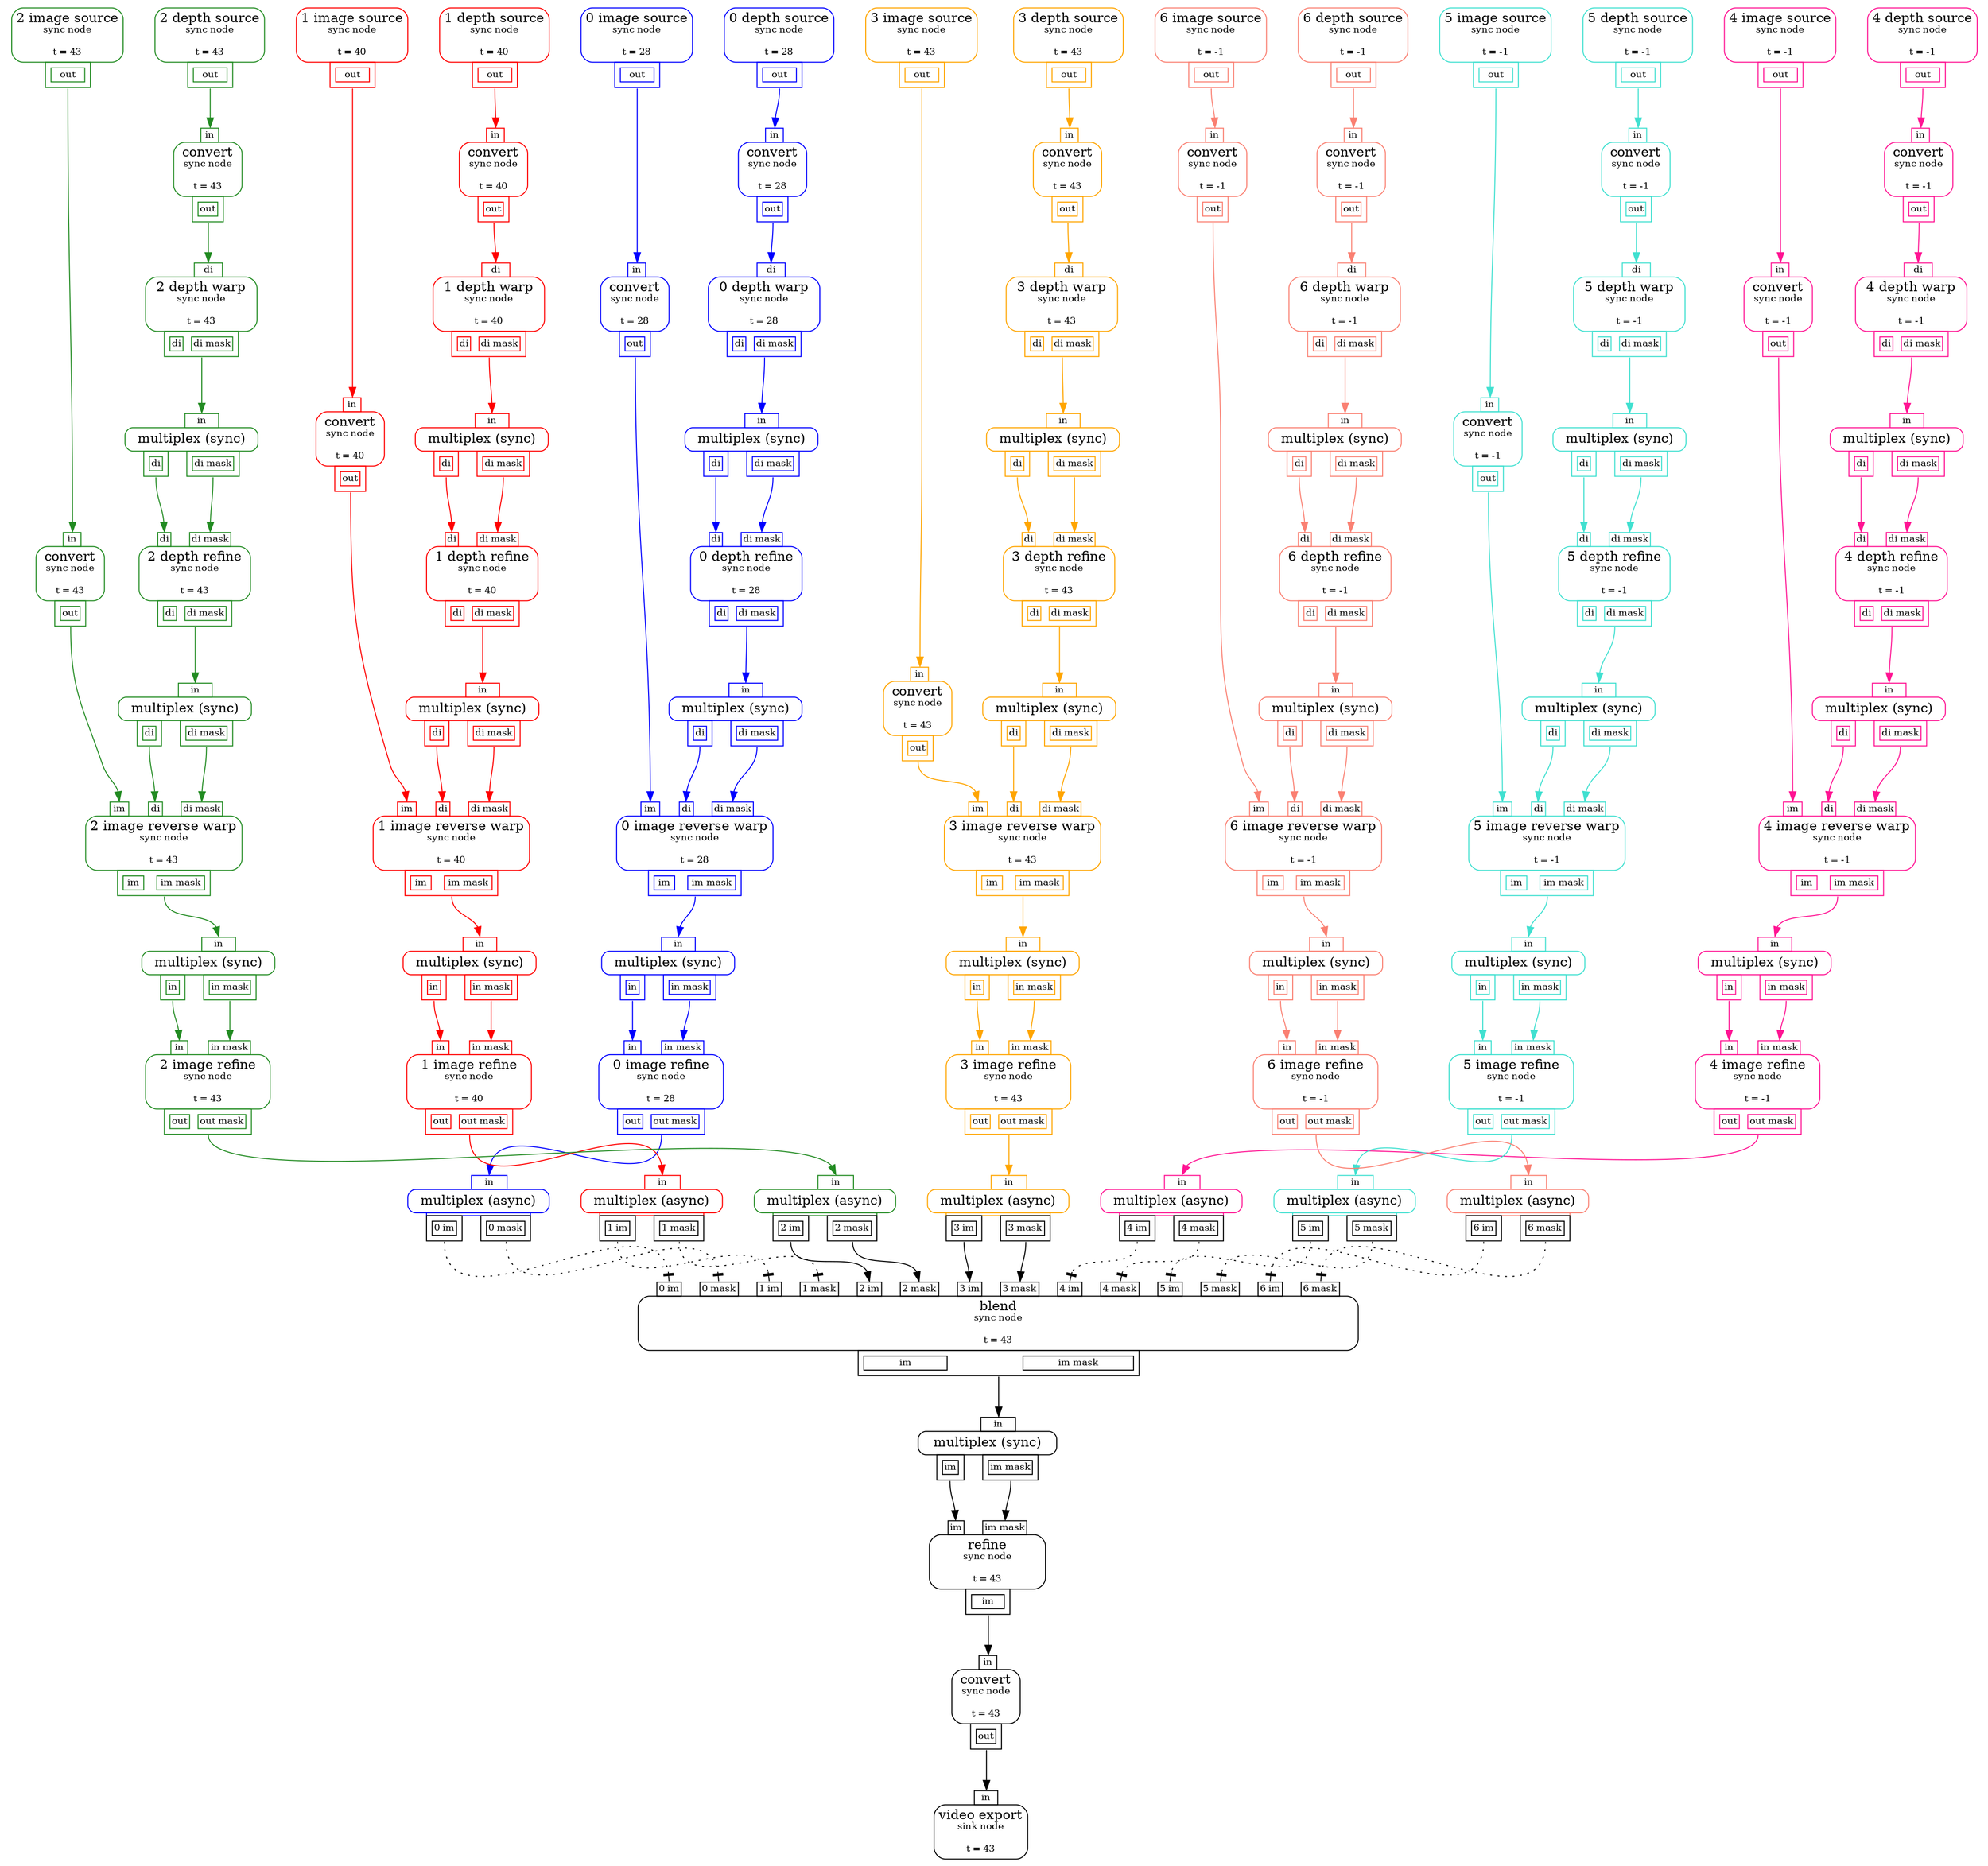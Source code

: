 digraph G{
	rankdir=TB
	node0 [shape=plaintext label=<
<TABLE BORDER="0" CELLBORDER="0" CELLSPACING="0" CELLPADDING="0"><TR><TD COLSPAN="1" BORDER="1" STYLE="ROUNDED" CELLPADDING="4" COLOR="blue">0 image source<BR/><FONT POINT-SIZE="10">sync node</FONT><BR/><BR/><FONT POINT-SIZE="10">t = 28</FONT></TD></TR><TR><TD COLSPAN="1" BORDER="0"><TABLE BORDER="0" CELLBORDER="0" CELLSPACING="0" CELLPADDING="0"><TR><TD WIDTH="20"></TD><TD BORDER="1" CELLPADDING="3" PORT="out1" COLOR="blue"><TABLE BORDER="0" CELLSPACING="2"><TR CELLPADDING="1"><TD BORDER="1" CELLPADDING="1"><FONT POINT-SIZE="10">out</FONT></TD></TR></TABLE></TD><TD WIDTH="20"></TD></TR></TABLE></TD></TR></TABLE>
>];
	node2 [shape=plaintext label=<
<TABLE BORDER="0" CELLBORDER="0" CELLSPACING="0" CELLPADDING="0"><TR><TD COLSPAN="1" BORDER="1" STYLE="ROUNDED" CELLPADDING="4" COLOR="blue">0 depth source<BR/><FONT POINT-SIZE="10">sync node</FONT><BR/><BR/><FONT POINT-SIZE="10">t = 28</FONT></TD></TR><TR><TD COLSPAN="1" BORDER="0"><TABLE BORDER="0" CELLBORDER="0" CELLSPACING="0" CELLPADDING="0"><TR><TD WIDTH="20"></TD><TD BORDER="1" CELLPADDING="3" PORT="out3" COLOR="blue"><TABLE BORDER="0" CELLSPACING="2"><TR CELLPADDING="1"><TD BORDER="1" CELLPADDING="1"><FONT POINT-SIZE="10">out</FONT></TD></TR></TABLE></TD><TD WIDTH="20"></TD></TR></TABLE></TD></TR></TABLE>
>];
	node4 [shape=plaintext label=<
<TABLE BORDER="0" CELLBORDER="0" CELLSPACING="0" CELLPADDING="0"><TR><TD WIDTH="20"></TD><TD BORDER="1" CELLPADDING="1" PORT="in5" COLOR="blue"><FONT POINT-SIZE="10">di</FONT></TD><TD WIDTH="20"></TD></TR><TR><TD COLSPAN="3" BORDER="1" STYLE="ROUNDED" CELLPADDING="4" COLOR="blue">0 depth warp<BR/><FONT POINT-SIZE="10">sync node</FONT><BR/><BR/><FONT POINT-SIZE="10">t = 28</FONT></TD></TR><TR><TD COLSPAN="3" BORDER="0"><TABLE BORDER="0" CELLBORDER="0" CELLSPACING="0" CELLPADDING="0"><TR><TD WIDTH="20"></TD><TD BORDER="1" CELLPADDING="3" PORT="out6" COLOR="blue"><TABLE BORDER="0" CELLSPACING="2"><TR CELLPADDING="1"><TD BORDER="1" CELLPADDING="1"><FONT POINT-SIZE="10">di</FONT></TD><TD WIDTH="5"></TD><TD BORDER="1" CELLPADDING="1"><FONT POINT-SIZE="10">di mask</FONT></TD></TR></TABLE></TD><TD WIDTH="20"></TD></TR></TABLE></TD></TR></TABLE>
>];
	node7 [shape=plaintext label=<
<TABLE BORDER="0" CELLBORDER="0" CELLSPACING="0" CELLPADDING="0"><TR><TD WIDTH="20"></TD><TD BORDER="1" CELLPADDING="1" PORT="in8" COLOR="blue"><FONT POINT-SIZE="10">in</FONT></TD><TD WIDTH="20"></TD></TR><TR><TD COLSPAN="3" BORDER="1" STYLE="ROUNDED" CELLPADDING="4" COLOR="blue">convert<BR/><FONT POINT-SIZE="10">sync node</FONT><BR/><BR/><FONT POINT-SIZE="10">t = 28</FONT></TD></TR><TR><TD COLSPAN="3" BORDER="0"><TABLE BORDER="0" CELLBORDER="0" CELLSPACING="0" CELLPADDING="0"><TR><TD WIDTH="20"></TD><TD BORDER="1" CELLPADDING="3" PORT="out9" COLOR="blue"><TABLE BORDER="0" CELLSPACING="2"><TR CELLPADDING="1"><TD BORDER="1" CELLPADDING="1"><FONT POINT-SIZE="10">out</FONT></TD></TR></TABLE></TD><TD WIDTH="20"></TD></TR></TABLE></TD></TR></TABLE>
>];
	node10 [shape=plaintext label=<
<TABLE BORDER="0" CELLBORDER="0" CELLSPACING="0" CELLPADDING="0"><TR><TD WIDTH="20"></TD><TD BORDER="1" CELLPADDING="1" PORT="in11" COLOR="blue"><FONT POINT-SIZE="10">in</FONT></TD><TD WIDTH="20"></TD></TR><TR><TD COLSPAN="3" BORDER="1" STYLE="ROUNDED" CELLPADDING="4" COLOR="blue">multiplex (sync)</TD></TR><TR><TD COLSPAN="3" BORDER="0"><TABLE BORDER="0" CELLBORDER="0" CELLSPACING="0" CELLPADDING="0"><TR><TD WIDTH="20"></TD><TD BORDER="1" CELLPADDING="3" PORT="out12" COLOR="blue"><TABLE BORDER="0" CELLSPACING="2"><TR CELLPADDING="1"><TD BORDER="1" CELLPADDING="1"><FONT POINT-SIZE="10">di</FONT></TD></TR></TABLE></TD><TD WIDTH="20"></TD><TD BORDER="1" CELLPADDING="3" PORT="out13" COLOR="blue"><TABLE BORDER="0" CELLSPACING="2"><TR CELLPADDING="1"><TD BORDER="1" CELLPADDING="1"><FONT POINT-SIZE="10">di mask</FONT></TD></TR></TABLE></TD><TD WIDTH="20"></TD></TR></TABLE></TD></TR></TABLE>
>];
	node14 [shape=plaintext label=<
<TABLE BORDER="0" CELLBORDER="0" CELLSPACING="0" CELLPADDING="0"><TR><TD WIDTH="20"></TD><TD BORDER="1" CELLPADDING="1" PORT="in15" COLOR="blue"><FONT POINT-SIZE="10">di</FONT></TD><TD WIDTH="20"></TD><TD BORDER="1" CELLPADDING="1" PORT="in16" COLOR="blue"><FONT POINT-SIZE="10">di mask</FONT></TD><TD WIDTH="20"></TD></TR><TR><TD COLSPAN="5" BORDER="1" STYLE="ROUNDED" CELLPADDING="4" COLOR="blue">0 depth refine<BR/><FONT POINT-SIZE="10">sync node</FONT><BR/><BR/><FONT POINT-SIZE="10">t = 28</FONT></TD></TR><TR><TD COLSPAN="5" BORDER="0"><TABLE BORDER="0" CELLBORDER="0" CELLSPACING="0" CELLPADDING="0"><TR><TD WIDTH="20"></TD><TD BORDER="1" CELLPADDING="3" PORT="out17" COLOR="blue"><TABLE BORDER="0" CELLSPACING="2"><TR CELLPADDING="1"><TD BORDER="1" CELLPADDING="1"><FONT POINT-SIZE="10">di</FONT></TD><TD WIDTH="5"></TD><TD BORDER="1" CELLPADDING="1"><FONT POINT-SIZE="10">di mask</FONT></TD></TR></TABLE></TD><TD WIDTH="20"></TD></TR></TABLE></TD></TR></TABLE>
>];
	node18 [shape=plaintext label=<
<TABLE BORDER="0" CELLBORDER="0" CELLSPACING="0" CELLPADDING="0"><TR><TD WIDTH="20"></TD><TD BORDER="1" CELLPADDING="1" PORT="in19" COLOR="blue"><FONT POINT-SIZE="10">in</FONT></TD><TD WIDTH="20"></TD></TR><TR><TD COLSPAN="3" BORDER="1" STYLE="ROUNDED" CELLPADDING="4" COLOR="blue">multiplex (sync)</TD></TR><TR><TD COLSPAN="3" BORDER="0"><TABLE BORDER="0" CELLBORDER="0" CELLSPACING="0" CELLPADDING="0"><TR><TD WIDTH="20"></TD><TD BORDER="1" CELLPADDING="3" PORT="out20" COLOR="blue"><TABLE BORDER="0" CELLSPACING="2"><TR CELLPADDING="1"><TD BORDER="1" CELLPADDING="1"><FONT POINT-SIZE="10">di</FONT></TD></TR></TABLE></TD><TD WIDTH="20"></TD><TD BORDER="1" CELLPADDING="3" PORT="out21" COLOR="blue"><TABLE BORDER="0" CELLSPACING="2"><TR CELLPADDING="1"><TD BORDER="1" CELLPADDING="1"><FONT POINT-SIZE="10">di mask</FONT></TD></TR></TABLE></TD><TD WIDTH="20"></TD></TR></TABLE></TD></TR></TABLE>
>];
	node22 [shape=plaintext label=<
<TABLE BORDER="0" CELLBORDER="0" CELLSPACING="0" CELLPADDING="0"><TR><TD WIDTH="20"></TD><TD BORDER="1" CELLPADDING="1" PORT="in23" COLOR="blue"><FONT POINT-SIZE="10">im</FONT></TD><TD WIDTH="20"></TD><TD BORDER="1" CELLPADDING="1" PORT="in24" COLOR="blue"><FONT POINT-SIZE="10">di</FONT></TD><TD WIDTH="20"></TD><TD BORDER="1" CELLPADDING="1" PORT="in25" COLOR="blue"><FONT POINT-SIZE="10">di mask</FONT></TD><TD WIDTH="20"></TD></TR><TR><TD COLSPAN="7" BORDER="1" STYLE="ROUNDED" CELLPADDING="4" COLOR="blue">0 image reverse warp<BR/><FONT POINT-SIZE="10">sync node</FONT><BR/><BR/><FONT POINT-SIZE="10">t = 28</FONT></TD></TR><TR><TD COLSPAN="7" BORDER="0"><TABLE BORDER="0" CELLBORDER="0" CELLSPACING="0" CELLPADDING="0"><TR><TD WIDTH="20"></TD><TD BORDER="1" CELLPADDING="3" PORT="out26" COLOR="blue"><TABLE BORDER="0" CELLSPACING="2"><TR CELLPADDING="1"><TD BORDER="1" CELLPADDING="1"><FONT POINT-SIZE="10">im</FONT></TD><TD WIDTH="5"></TD><TD BORDER="1" CELLPADDING="1"><FONT POINT-SIZE="10">im mask</FONT></TD></TR></TABLE></TD><TD WIDTH="20"></TD></TR></TABLE></TD></TR></TABLE>
>];
	node27 [shape=plaintext label=<
<TABLE BORDER="0" CELLBORDER="0" CELLSPACING="0" CELLPADDING="0"><TR><TD WIDTH="20"></TD><TD BORDER="1" CELLPADDING="1" PORT="in28" COLOR="blue"><FONT POINT-SIZE="10">in</FONT></TD><TD WIDTH="20"></TD></TR><TR><TD COLSPAN="3" BORDER="1" STYLE="ROUNDED" CELLPADDING="4" COLOR="blue">convert<BR/><FONT POINT-SIZE="10">sync node</FONT><BR/><BR/><FONT POINT-SIZE="10">t = 28</FONT></TD></TR><TR><TD COLSPAN="3" BORDER="0"><TABLE BORDER="0" CELLBORDER="0" CELLSPACING="0" CELLPADDING="0"><TR><TD WIDTH="20"></TD><TD BORDER="1" CELLPADDING="3" PORT="out29" COLOR="blue"><TABLE BORDER="0" CELLSPACING="2"><TR CELLPADDING="1"><TD BORDER="1" CELLPADDING="1"><FONT POINT-SIZE="10">out</FONT></TD></TR></TABLE></TD><TD WIDTH="20"></TD></TR></TABLE></TD></TR></TABLE>
>];
	node30 [shape=plaintext label=<
<TABLE BORDER="0" CELLBORDER="0" CELLSPACING="0" CELLPADDING="0"><TR><TD WIDTH="20"></TD><TD BORDER="1" CELLPADDING="1" PORT="in31" COLOR="blue"><FONT POINT-SIZE="10">in</FONT></TD><TD WIDTH="20"></TD></TR><TR><TD COLSPAN="3" BORDER="1" STYLE="ROUNDED" CELLPADDING="4" COLOR="blue">multiplex (sync)</TD></TR><TR><TD COLSPAN="3" BORDER="0"><TABLE BORDER="0" CELLBORDER="0" CELLSPACING="0" CELLPADDING="0"><TR><TD WIDTH="20"></TD><TD BORDER="1" CELLPADDING="3" PORT="out32" COLOR="blue"><TABLE BORDER="0" CELLSPACING="2"><TR CELLPADDING="1"><TD BORDER="1" CELLPADDING="1"><FONT POINT-SIZE="10">in</FONT></TD></TR></TABLE></TD><TD WIDTH="20"></TD><TD BORDER="1" CELLPADDING="3" PORT="out33" COLOR="blue"><TABLE BORDER="0" CELLSPACING="2"><TR CELLPADDING="1"><TD BORDER="1" CELLPADDING="1"><FONT POINT-SIZE="10">in mask</FONT></TD></TR></TABLE></TD><TD WIDTH="20"></TD></TR></TABLE></TD></TR></TABLE>
>];
	node34 [shape=plaintext label=<
<TABLE BORDER="0" CELLBORDER="0" CELLSPACING="0" CELLPADDING="0"><TR><TD WIDTH="20"></TD><TD BORDER="1" CELLPADDING="1" PORT="in35" COLOR="blue"><FONT POINT-SIZE="10">in</FONT></TD><TD WIDTH="20"></TD><TD BORDER="1" CELLPADDING="1" PORT="in36" COLOR="blue"><FONT POINT-SIZE="10">in mask</FONT></TD><TD WIDTH="20"></TD></TR><TR><TD COLSPAN="5" BORDER="1" STYLE="ROUNDED" CELLPADDING="4" COLOR="blue">0 image refine<BR/><FONT POINT-SIZE="10">sync node</FONT><BR/><BR/><FONT POINT-SIZE="10">t = 28</FONT></TD></TR><TR><TD COLSPAN="5" BORDER="0"><TABLE BORDER="0" CELLBORDER="0" CELLSPACING="0" CELLPADDING="0"><TR><TD WIDTH="20"></TD><TD BORDER="1" CELLPADDING="3" PORT="out37" COLOR="blue"><TABLE BORDER="0" CELLSPACING="2"><TR CELLPADDING="1"><TD BORDER="1" CELLPADDING="1"><FONT POINT-SIZE="10">out</FONT></TD><TD WIDTH="5"></TD><TD BORDER="1" CELLPADDING="1"><FONT POINT-SIZE="10">out mask</FONT></TD></TR></TABLE></TD><TD WIDTH="20"></TD></TR></TABLE></TD></TR></TABLE>
>];
	node38 [shape=plaintext label=<
<TABLE BORDER="0" CELLBORDER="0" CELLSPACING="0" CELLPADDING="0"><TR><TD WIDTH="20"></TD><TD BORDER="1" CELLPADDING="1" PORT="in39" COLOR="blue"><FONT POINT-SIZE="10">in</FONT></TD><TD WIDTH="20"></TD></TR><TR><TD COLSPAN="3" BORDER="1" STYLE="ROUNDED" CELLPADDING="4" COLOR="blue">multiplex (async)</TD></TR><TR><TD COLSPAN="3" BORDER="0"><TABLE BORDER="0" CELLBORDER="0" CELLSPACING="0" CELLPADDING="0"><TR><TD></TD><TD BORDER="1" HEIGHT="3" COLSPAN="3" COLOR="blue"></TD><TD></TD></TR><TR><TD WIDTH="20"></TD><TD BORDER="1" CELLPADDING="3" PORT="out40" COLOR="black"><TABLE BORDER="0" CELLSPACING="2"><TR CELLPADDING="1"><TD BORDER="1" CELLPADDING="1"><FONT POINT-SIZE="10">0 im</FONT></TD></TR></TABLE></TD><TD WIDTH="20"></TD><TD BORDER="1" CELLPADDING="3" PORT="out41" COLOR="black"><TABLE BORDER="0" CELLSPACING="2"><TR CELLPADDING="1"><TD BORDER="1" CELLPADDING="1"><FONT POINT-SIZE="10">0 mask</FONT></TD></TR></TABLE></TD><TD WIDTH="20"></TD></TR></TABLE></TD></TR></TABLE>
>];
	node42 [shape=plaintext label=<
<TABLE BORDER="0" CELLBORDER="0" CELLSPACING="0" CELLPADDING="0"><TR><TD COLSPAN="1" BORDER="1" STYLE="ROUNDED" CELLPADDING="4" COLOR="red">1 image source<BR/><FONT POINT-SIZE="10">sync node</FONT><BR/><BR/><FONT POINT-SIZE="10">t = 40</FONT></TD></TR><TR><TD COLSPAN="1" BORDER="0"><TABLE BORDER="0" CELLBORDER="0" CELLSPACING="0" CELLPADDING="0"><TR><TD WIDTH="20"></TD><TD BORDER="1" CELLPADDING="3" PORT="out43" COLOR="red"><TABLE BORDER="0" CELLSPACING="2"><TR CELLPADDING="1"><TD BORDER="1" CELLPADDING="1"><FONT POINT-SIZE="10">out</FONT></TD></TR></TABLE></TD><TD WIDTH="20"></TD></TR></TABLE></TD></TR></TABLE>
>];
	node44 [shape=plaintext label=<
<TABLE BORDER="0" CELLBORDER="0" CELLSPACING="0" CELLPADDING="0"><TR><TD COLSPAN="1" BORDER="1" STYLE="ROUNDED" CELLPADDING="4" COLOR="red">1 depth source<BR/><FONT POINT-SIZE="10">sync node</FONT><BR/><BR/><FONT POINT-SIZE="10">t = 40</FONT></TD></TR><TR><TD COLSPAN="1" BORDER="0"><TABLE BORDER="0" CELLBORDER="0" CELLSPACING="0" CELLPADDING="0"><TR><TD WIDTH="20"></TD><TD BORDER="1" CELLPADDING="3" PORT="out45" COLOR="red"><TABLE BORDER="0" CELLSPACING="2"><TR CELLPADDING="1"><TD BORDER="1" CELLPADDING="1"><FONT POINT-SIZE="10">out</FONT></TD></TR></TABLE></TD><TD WIDTH="20"></TD></TR></TABLE></TD></TR></TABLE>
>];
	node46 [shape=plaintext label=<
<TABLE BORDER="0" CELLBORDER="0" CELLSPACING="0" CELLPADDING="0"><TR><TD WIDTH="20"></TD><TD BORDER="1" CELLPADDING="1" PORT="in47" COLOR="red"><FONT POINT-SIZE="10">di</FONT></TD><TD WIDTH="20"></TD></TR><TR><TD COLSPAN="3" BORDER="1" STYLE="ROUNDED" CELLPADDING="4" COLOR="red">1 depth warp<BR/><FONT POINT-SIZE="10">sync node</FONT><BR/><BR/><FONT POINT-SIZE="10">t = 40</FONT></TD></TR><TR><TD COLSPAN="3" BORDER="0"><TABLE BORDER="0" CELLBORDER="0" CELLSPACING="0" CELLPADDING="0"><TR><TD WIDTH="20"></TD><TD BORDER="1" CELLPADDING="3" PORT="out48" COLOR="red"><TABLE BORDER="0" CELLSPACING="2"><TR CELLPADDING="1"><TD BORDER="1" CELLPADDING="1"><FONT POINT-SIZE="10">di</FONT></TD><TD WIDTH="5"></TD><TD BORDER="1" CELLPADDING="1"><FONT POINT-SIZE="10">di mask</FONT></TD></TR></TABLE></TD><TD WIDTH="20"></TD></TR></TABLE></TD></TR></TABLE>
>];
	node49 [shape=plaintext label=<
<TABLE BORDER="0" CELLBORDER="0" CELLSPACING="0" CELLPADDING="0"><TR><TD WIDTH="20"></TD><TD BORDER="1" CELLPADDING="1" PORT="in50" COLOR="red"><FONT POINT-SIZE="10">in</FONT></TD><TD WIDTH="20"></TD></TR><TR><TD COLSPAN="3" BORDER="1" STYLE="ROUNDED" CELLPADDING="4" COLOR="red">convert<BR/><FONT POINT-SIZE="10">sync node</FONT><BR/><BR/><FONT POINT-SIZE="10">t = 40</FONT></TD></TR><TR><TD COLSPAN="3" BORDER="0"><TABLE BORDER="0" CELLBORDER="0" CELLSPACING="0" CELLPADDING="0"><TR><TD WIDTH="20"></TD><TD BORDER="1" CELLPADDING="3" PORT="out51" COLOR="red"><TABLE BORDER="0" CELLSPACING="2"><TR CELLPADDING="1"><TD BORDER="1" CELLPADDING="1"><FONT POINT-SIZE="10">out</FONT></TD></TR></TABLE></TD><TD WIDTH="20"></TD></TR></TABLE></TD></TR></TABLE>
>];
	node52 [shape=plaintext label=<
<TABLE BORDER="0" CELLBORDER="0" CELLSPACING="0" CELLPADDING="0"><TR><TD WIDTH="20"></TD><TD BORDER="1" CELLPADDING="1" PORT="in53" COLOR="red"><FONT POINT-SIZE="10">in</FONT></TD><TD WIDTH="20"></TD></TR><TR><TD COLSPAN="3" BORDER="1" STYLE="ROUNDED" CELLPADDING="4" COLOR="red">multiplex (sync)</TD></TR><TR><TD COLSPAN="3" BORDER="0"><TABLE BORDER="0" CELLBORDER="0" CELLSPACING="0" CELLPADDING="0"><TR><TD WIDTH="20"></TD><TD BORDER="1" CELLPADDING="3" PORT="out54" COLOR="red"><TABLE BORDER="0" CELLSPACING="2"><TR CELLPADDING="1"><TD BORDER="1" CELLPADDING="1"><FONT POINT-SIZE="10">di</FONT></TD></TR></TABLE></TD><TD WIDTH="20"></TD><TD BORDER="1" CELLPADDING="3" PORT="out55" COLOR="red"><TABLE BORDER="0" CELLSPACING="2"><TR CELLPADDING="1"><TD BORDER="1" CELLPADDING="1"><FONT POINT-SIZE="10">di mask</FONT></TD></TR></TABLE></TD><TD WIDTH="20"></TD></TR></TABLE></TD></TR></TABLE>
>];
	node56 [shape=plaintext label=<
<TABLE BORDER="0" CELLBORDER="0" CELLSPACING="0" CELLPADDING="0"><TR><TD WIDTH="20"></TD><TD BORDER="1" CELLPADDING="1" PORT="in57" COLOR="red"><FONT POINT-SIZE="10">di</FONT></TD><TD WIDTH="20"></TD><TD BORDER="1" CELLPADDING="1" PORT="in58" COLOR="red"><FONT POINT-SIZE="10">di mask</FONT></TD><TD WIDTH="20"></TD></TR><TR><TD COLSPAN="5" BORDER="1" STYLE="ROUNDED" CELLPADDING="4" COLOR="red">1 depth refine<BR/><FONT POINT-SIZE="10">sync node</FONT><BR/><BR/><FONT POINT-SIZE="10">t = 40</FONT></TD></TR><TR><TD COLSPAN="5" BORDER="0"><TABLE BORDER="0" CELLBORDER="0" CELLSPACING="0" CELLPADDING="0"><TR><TD WIDTH="20"></TD><TD BORDER="1" CELLPADDING="3" PORT="out59" COLOR="red"><TABLE BORDER="0" CELLSPACING="2"><TR CELLPADDING="1"><TD BORDER="1" CELLPADDING="1"><FONT POINT-SIZE="10">di</FONT></TD><TD WIDTH="5"></TD><TD BORDER="1" CELLPADDING="1"><FONT POINT-SIZE="10">di mask</FONT></TD></TR></TABLE></TD><TD WIDTH="20"></TD></TR></TABLE></TD></TR></TABLE>
>];
	node60 [shape=plaintext label=<
<TABLE BORDER="0" CELLBORDER="0" CELLSPACING="0" CELLPADDING="0"><TR><TD WIDTH="20"></TD><TD BORDER="1" CELLPADDING="1" PORT="in61" COLOR="red"><FONT POINT-SIZE="10">in</FONT></TD><TD WIDTH="20"></TD></TR><TR><TD COLSPAN="3" BORDER="1" STYLE="ROUNDED" CELLPADDING="4" COLOR="red">multiplex (sync)</TD></TR><TR><TD COLSPAN="3" BORDER="0"><TABLE BORDER="0" CELLBORDER="0" CELLSPACING="0" CELLPADDING="0"><TR><TD WIDTH="20"></TD><TD BORDER="1" CELLPADDING="3" PORT="out62" COLOR="red"><TABLE BORDER="0" CELLSPACING="2"><TR CELLPADDING="1"><TD BORDER="1" CELLPADDING="1"><FONT POINT-SIZE="10">di</FONT></TD></TR></TABLE></TD><TD WIDTH="20"></TD><TD BORDER="1" CELLPADDING="3" PORT="out63" COLOR="red"><TABLE BORDER="0" CELLSPACING="2"><TR CELLPADDING="1"><TD BORDER="1" CELLPADDING="1"><FONT POINT-SIZE="10">di mask</FONT></TD></TR></TABLE></TD><TD WIDTH="20"></TD></TR></TABLE></TD></TR></TABLE>
>];
	node64 [shape=plaintext label=<
<TABLE BORDER="0" CELLBORDER="0" CELLSPACING="0" CELLPADDING="0"><TR><TD WIDTH="20"></TD><TD BORDER="1" CELLPADDING="1" PORT="in65" COLOR="red"><FONT POINT-SIZE="10">im</FONT></TD><TD WIDTH="20"></TD><TD BORDER="1" CELLPADDING="1" PORT="in66" COLOR="red"><FONT POINT-SIZE="10">di</FONT></TD><TD WIDTH="20"></TD><TD BORDER="1" CELLPADDING="1" PORT="in67" COLOR="red"><FONT POINT-SIZE="10">di mask</FONT></TD><TD WIDTH="20"></TD></TR><TR><TD COLSPAN="7" BORDER="1" STYLE="ROUNDED" CELLPADDING="4" COLOR="red">1 image reverse warp<BR/><FONT POINT-SIZE="10">sync node</FONT><BR/><BR/><FONT POINT-SIZE="10">t = 40</FONT></TD></TR><TR><TD COLSPAN="7" BORDER="0"><TABLE BORDER="0" CELLBORDER="0" CELLSPACING="0" CELLPADDING="0"><TR><TD WIDTH="20"></TD><TD BORDER="1" CELLPADDING="3" PORT="out68" COLOR="red"><TABLE BORDER="0" CELLSPACING="2"><TR CELLPADDING="1"><TD BORDER="1" CELLPADDING="1"><FONT POINT-SIZE="10">im</FONT></TD><TD WIDTH="5"></TD><TD BORDER="1" CELLPADDING="1"><FONT POINT-SIZE="10">im mask</FONT></TD></TR></TABLE></TD><TD WIDTH="20"></TD></TR></TABLE></TD></TR></TABLE>
>];
	node69 [shape=plaintext label=<
<TABLE BORDER="0" CELLBORDER="0" CELLSPACING="0" CELLPADDING="0"><TR><TD WIDTH="20"></TD><TD BORDER="1" CELLPADDING="1" PORT="in70" COLOR="red"><FONT POINT-SIZE="10">in</FONT></TD><TD WIDTH="20"></TD></TR><TR><TD COLSPAN="3" BORDER="1" STYLE="ROUNDED" CELLPADDING="4" COLOR="red">convert<BR/><FONT POINT-SIZE="10">sync node</FONT><BR/><BR/><FONT POINT-SIZE="10">t = 40</FONT></TD></TR><TR><TD COLSPAN="3" BORDER="0"><TABLE BORDER="0" CELLBORDER="0" CELLSPACING="0" CELLPADDING="0"><TR><TD WIDTH="20"></TD><TD BORDER="1" CELLPADDING="3" PORT="out71" COLOR="red"><TABLE BORDER="0" CELLSPACING="2"><TR CELLPADDING="1"><TD BORDER="1" CELLPADDING="1"><FONT POINT-SIZE="10">out</FONT></TD></TR></TABLE></TD><TD WIDTH="20"></TD></TR></TABLE></TD></TR></TABLE>
>];
	node72 [shape=plaintext label=<
<TABLE BORDER="0" CELLBORDER="0" CELLSPACING="0" CELLPADDING="0"><TR><TD WIDTH="20"></TD><TD BORDER="1" CELLPADDING="1" PORT="in73" COLOR="red"><FONT POINT-SIZE="10">in</FONT></TD><TD WIDTH="20"></TD></TR><TR><TD COLSPAN="3" BORDER="1" STYLE="ROUNDED" CELLPADDING="4" COLOR="red">multiplex (sync)</TD></TR><TR><TD COLSPAN="3" BORDER="0"><TABLE BORDER="0" CELLBORDER="0" CELLSPACING="0" CELLPADDING="0"><TR><TD WIDTH="20"></TD><TD BORDER="1" CELLPADDING="3" PORT="out74" COLOR="red"><TABLE BORDER="0" CELLSPACING="2"><TR CELLPADDING="1"><TD BORDER="1" CELLPADDING="1"><FONT POINT-SIZE="10">in</FONT></TD></TR></TABLE></TD><TD WIDTH="20"></TD><TD BORDER="1" CELLPADDING="3" PORT="out75" COLOR="red"><TABLE BORDER="0" CELLSPACING="2"><TR CELLPADDING="1"><TD BORDER="1" CELLPADDING="1"><FONT POINT-SIZE="10">in mask</FONT></TD></TR></TABLE></TD><TD WIDTH="20"></TD></TR></TABLE></TD></TR></TABLE>
>];
	node76 [shape=plaintext label=<
<TABLE BORDER="0" CELLBORDER="0" CELLSPACING="0" CELLPADDING="0"><TR><TD WIDTH="20"></TD><TD BORDER="1" CELLPADDING="1" PORT="in77" COLOR="red"><FONT POINT-SIZE="10">in</FONT></TD><TD WIDTH="20"></TD><TD BORDER="1" CELLPADDING="1" PORT="in78" COLOR="red"><FONT POINT-SIZE="10">in mask</FONT></TD><TD WIDTH="20"></TD></TR><TR><TD COLSPAN="5" BORDER="1" STYLE="ROUNDED" CELLPADDING="4" COLOR="red">1 image refine<BR/><FONT POINT-SIZE="10">sync node</FONT><BR/><BR/><FONT POINT-SIZE="10">t = 40</FONT></TD></TR><TR><TD COLSPAN="5" BORDER="0"><TABLE BORDER="0" CELLBORDER="0" CELLSPACING="0" CELLPADDING="0"><TR><TD WIDTH="20"></TD><TD BORDER="1" CELLPADDING="3" PORT="out79" COLOR="red"><TABLE BORDER="0" CELLSPACING="2"><TR CELLPADDING="1"><TD BORDER="1" CELLPADDING="1"><FONT POINT-SIZE="10">out</FONT></TD><TD WIDTH="5"></TD><TD BORDER="1" CELLPADDING="1"><FONT POINT-SIZE="10">out mask</FONT></TD></TR></TABLE></TD><TD WIDTH="20"></TD></TR></TABLE></TD></TR></TABLE>
>];
	node80 [shape=plaintext label=<
<TABLE BORDER="0" CELLBORDER="0" CELLSPACING="0" CELLPADDING="0"><TR><TD WIDTH="20"></TD><TD BORDER="1" CELLPADDING="1" PORT="in81" COLOR="red"><FONT POINT-SIZE="10">in</FONT></TD><TD WIDTH="20"></TD></TR><TR><TD COLSPAN="3" BORDER="1" STYLE="ROUNDED" CELLPADDING="4" COLOR="red">multiplex (async)</TD></TR><TR><TD COLSPAN="3" BORDER="0"><TABLE BORDER="0" CELLBORDER="0" CELLSPACING="0" CELLPADDING="0"><TR><TD></TD><TD BORDER="1" HEIGHT="3" COLSPAN="3" COLOR="red"></TD><TD></TD></TR><TR><TD WIDTH="20"></TD><TD BORDER="1" CELLPADDING="3" PORT="out82" COLOR="black"><TABLE BORDER="0" CELLSPACING="2"><TR CELLPADDING="1"><TD BORDER="1" CELLPADDING="1"><FONT POINT-SIZE="10">1 im</FONT></TD></TR></TABLE></TD><TD WIDTH="20"></TD><TD BORDER="1" CELLPADDING="3" PORT="out83" COLOR="black"><TABLE BORDER="0" CELLSPACING="2"><TR CELLPADDING="1"><TD BORDER="1" CELLPADDING="1"><FONT POINT-SIZE="10">1 mask</FONT></TD></TR></TABLE></TD><TD WIDTH="20"></TD></TR></TABLE></TD></TR></TABLE>
>];
	node84 [shape=plaintext label=<
<TABLE BORDER="0" CELLBORDER="0" CELLSPACING="0" CELLPADDING="0"><TR><TD COLSPAN="1" BORDER="1" STYLE="ROUNDED" CELLPADDING="4" COLOR="forestgreen">2 image source<BR/><FONT POINT-SIZE="10">sync node</FONT><BR/><BR/><FONT POINT-SIZE="10">t = 43</FONT></TD></TR><TR><TD COLSPAN="1" BORDER="0"><TABLE BORDER="0" CELLBORDER="0" CELLSPACING="0" CELLPADDING="0"><TR><TD WIDTH="20"></TD><TD BORDER="1" CELLPADDING="3" PORT="out85" COLOR="forestgreen"><TABLE BORDER="0" CELLSPACING="2"><TR CELLPADDING="1"><TD BORDER="1" CELLPADDING="1"><FONT POINT-SIZE="10">out</FONT></TD></TR></TABLE></TD><TD WIDTH="20"></TD></TR></TABLE></TD></TR></TABLE>
>];
	node86 [shape=plaintext label=<
<TABLE BORDER="0" CELLBORDER="0" CELLSPACING="0" CELLPADDING="0"><TR><TD COLSPAN="1" BORDER="1" STYLE="ROUNDED" CELLPADDING="4" COLOR="forestgreen">2 depth source<BR/><FONT POINT-SIZE="10">sync node</FONT><BR/><BR/><FONT POINT-SIZE="10">t = 43</FONT></TD></TR><TR><TD COLSPAN="1" BORDER="0"><TABLE BORDER="0" CELLBORDER="0" CELLSPACING="0" CELLPADDING="0"><TR><TD WIDTH="20"></TD><TD BORDER="1" CELLPADDING="3" PORT="out87" COLOR="forestgreen"><TABLE BORDER="0" CELLSPACING="2"><TR CELLPADDING="1"><TD BORDER="1" CELLPADDING="1"><FONT POINT-SIZE="10">out</FONT></TD></TR></TABLE></TD><TD WIDTH="20"></TD></TR></TABLE></TD></TR></TABLE>
>];
	node88 [shape=plaintext label=<
<TABLE BORDER="0" CELLBORDER="0" CELLSPACING="0" CELLPADDING="0"><TR><TD WIDTH="20"></TD><TD BORDER="1" CELLPADDING="1" PORT="in89" COLOR="forestgreen"><FONT POINT-SIZE="10">di</FONT></TD><TD WIDTH="20"></TD></TR><TR><TD COLSPAN="3" BORDER="1" STYLE="ROUNDED" CELLPADDING="4" COLOR="forestgreen">2 depth warp<BR/><FONT POINT-SIZE="10">sync node</FONT><BR/><BR/><FONT POINT-SIZE="10">t = 43</FONT></TD></TR><TR><TD COLSPAN="3" BORDER="0"><TABLE BORDER="0" CELLBORDER="0" CELLSPACING="0" CELLPADDING="0"><TR><TD WIDTH="20"></TD><TD BORDER="1" CELLPADDING="3" PORT="out90" COLOR="forestgreen"><TABLE BORDER="0" CELLSPACING="2"><TR CELLPADDING="1"><TD BORDER="1" CELLPADDING="1"><FONT POINT-SIZE="10">di</FONT></TD><TD WIDTH="5"></TD><TD BORDER="1" CELLPADDING="1"><FONT POINT-SIZE="10">di mask</FONT></TD></TR></TABLE></TD><TD WIDTH="20"></TD></TR></TABLE></TD></TR></TABLE>
>];
	node91 [shape=plaintext label=<
<TABLE BORDER="0" CELLBORDER="0" CELLSPACING="0" CELLPADDING="0"><TR><TD WIDTH="20"></TD><TD BORDER="1" CELLPADDING="1" PORT="in92" COLOR="forestgreen"><FONT POINT-SIZE="10">in</FONT></TD><TD WIDTH="20"></TD></TR><TR><TD COLSPAN="3" BORDER="1" STYLE="ROUNDED" CELLPADDING="4" COLOR="forestgreen">convert<BR/><FONT POINT-SIZE="10">sync node</FONT><BR/><BR/><FONT POINT-SIZE="10">t = 43</FONT></TD></TR><TR><TD COLSPAN="3" BORDER="0"><TABLE BORDER="0" CELLBORDER="0" CELLSPACING="0" CELLPADDING="0"><TR><TD WIDTH="20"></TD><TD BORDER="1" CELLPADDING="3" PORT="out93" COLOR="forestgreen"><TABLE BORDER="0" CELLSPACING="2"><TR CELLPADDING="1"><TD BORDER="1" CELLPADDING="1"><FONT POINT-SIZE="10">out</FONT></TD></TR></TABLE></TD><TD WIDTH="20"></TD></TR></TABLE></TD></TR></TABLE>
>];
	node94 [shape=plaintext label=<
<TABLE BORDER="0" CELLBORDER="0" CELLSPACING="0" CELLPADDING="0"><TR><TD WIDTH="20"></TD><TD BORDER="1" CELLPADDING="1" PORT="in95" COLOR="forestgreen"><FONT POINT-SIZE="10">in</FONT></TD><TD WIDTH="20"></TD></TR><TR><TD COLSPAN="3" BORDER="1" STYLE="ROUNDED" CELLPADDING="4" COLOR="forestgreen">multiplex (sync)</TD></TR><TR><TD COLSPAN="3" BORDER="0"><TABLE BORDER="0" CELLBORDER="0" CELLSPACING="0" CELLPADDING="0"><TR><TD WIDTH="20"></TD><TD BORDER="1" CELLPADDING="3" PORT="out96" COLOR="forestgreen"><TABLE BORDER="0" CELLSPACING="2"><TR CELLPADDING="1"><TD BORDER="1" CELLPADDING="1"><FONT POINT-SIZE="10">di</FONT></TD></TR></TABLE></TD><TD WIDTH="20"></TD><TD BORDER="1" CELLPADDING="3" PORT="out97" COLOR="forestgreen"><TABLE BORDER="0" CELLSPACING="2"><TR CELLPADDING="1"><TD BORDER="1" CELLPADDING="1"><FONT POINT-SIZE="10">di mask</FONT></TD></TR></TABLE></TD><TD WIDTH="20"></TD></TR></TABLE></TD></TR></TABLE>
>];
	node98 [shape=plaintext label=<
<TABLE BORDER="0" CELLBORDER="0" CELLSPACING="0" CELLPADDING="0"><TR><TD WIDTH="20"></TD><TD BORDER="1" CELLPADDING="1" PORT="in99" COLOR="forestgreen"><FONT POINT-SIZE="10">di</FONT></TD><TD WIDTH="20"></TD><TD BORDER="1" CELLPADDING="1" PORT="in100" COLOR="forestgreen"><FONT POINT-SIZE="10">di mask</FONT></TD><TD WIDTH="20"></TD></TR><TR><TD COLSPAN="5" BORDER="1" STYLE="ROUNDED" CELLPADDING="4" COLOR="forestgreen">2 depth refine<BR/><FONT POINT-SIZE="10">sync node</FONT><BR/><BR/><FONT POINT-SIZE="10">t = 43</FONT></TD></TR><TR><TD COLSPAN="5" BORDER="0"><TABLE BORDER="0" CELLBORDER="0" CELLSPACING="0" CELLPADDING="0"><TR><TD WIDTH="20"></TD><TD BORDER="1" CELLPADDING="3" PORT="out101" COLOR="forestgreen"><TABLE BORDER="0" CELLSPACING="2"><TR CELLPADDING="1"><TD BORDER="1" CELLPADDING="1"><FONT POINT-SIZE="10">di</FONT></TD><TD WIDTH="5"></TD><TD BORDER="1" CELLPADDING="1"><FONT POINT-SIZE="10">di mask</FONT></TD></TR></TABLE></TD><TD WIDTH="20"></TD></TR></TABLE></TD></TR></TABLE>
>];
	node102 [shape=plaintext label=<
<TABLE BORDER="0" CELLBORDER="0" CELLSPACING="0" CELLPADDING="0"><TR><TD WIDTH="20"></TD><TD BORDER="1" CELLPADDING="1" PORT="in103" COLOR="forestgreen"><FONT POINT-SIZE="10">in</FONT></TD><TD WIDTH="20"></TD></TR><TR><TD COLSPAN="3" BORDER="1" STYLE="ROUNDED" CELLPADDING="4" COLOR="forestgreen">multiplex (sync)</TD></TR><TR><TD COLSPAN="3" BORDER="0"><TABLE BORDER="0" CELLBORDER="0" CELLSPACING="0" CELLPADDING="0"><TR><TD WIDTH="20"></TD><TD BORDER="1" CELLPADDING="3" PORT="out104" COLOR="forestgreen"><TABLE BORDER="0" CELLSPACING="2"><TR CELLPADDING="1"><TD BORDER="1" CELLPADDING="1"><FONT POINT-SIZE="10">di</FONT></TD></TR></TABLE></TD><TD WIDTH="20"></TD><TD BORDER="1" CELLPADDING="3" PORT="out105" COLOR="forestgreen"><TABLE BORDER="0" CELLSPACING="2"><TR CELLPADDING="1"><TD BORDER="1" CELLPADDING="1"><FONT POINT-SIZE="10">di mask</FONT></TD></TR></TABLE></TD><TD WIDTH="20"></TD></TR></TABLE></TD></TR></TABLE>
>];
	node106 [shape=plaintext label=<
<TABLE BORDER="0" CELLBORDER="0" CELLSPACING="0" CELLPADDING="0"><TR><TD WIDTH="20"></TD><TD BORDER="1" CELLPADDING="1" PORT="in107" COLOR="forestgreen"><FONT POINT-SIZE="10">im</FONT></TD><TD WIDTH="20"></TD><TD BORDER="1" CELLPADDING="1" PORT="in108" COLOR="forestgreen"><FONT POINT-SIZE="10">di</FONT></TD><TD WIDTH="20"></TD><TD BORDER="1" CELLPADDING="1" PORT="in109" COLOR="forestgreen"><FONT POINT-SIZE="10">di mask</FONT></TD><TD WIDTH="20"></TD></TR><TR><TD COLSPAN="7" BORDER="1" STYLE="ROUNDED" CELLPADDING="4" COLOR="forestgreen">2 image reverse warp<BR/><FONT POINT-SIZE="10">sync node</FONT><BR/><BR/><FONT POINT-SIZE="10">t = 43</FONT></TD></TR><TR><TD COLSPAN="7" BORDER="0"><TABLE BORDER="0" CELLBORDER="0" CELLSPACING="0" CELLPADDING="0"><TR><TD WIDTH="20"></TD><TD BORDER="1" CELLPADDING="3" PORT="out110" COLOR="forestgreen"><TABLE BORDER="0" CELLSPACING="2"><TR CELLPADDING="1"><TD BORDER="1" CELLPADDING="1"><FONT POINT-SIZE="10">im</FONT></TD><TD WIDTH="5"></TD><TD BORDER="1" CELLPADDING="1"><FONT POINT-SIZE="10">im mask</FONT></TD></TR></TABLE></TD><TD WIDTH="20"></TD></TR></TABLE></TD></TR></TABLE>
>];
	node111 [shape=plaintext label=<
<TABLE BORDER="0" CELLBORDER="0" CELLSPACING="0" CELLPADDING="0"><TR><TD WIDTH="20"></TD><TD BORDER="1" CELLPADDING="1" PORT="in112" COLOR="forestgreen"><FONT POINT-SIZE="10">in</FONT></TD><TD WIDTH="20"></TD></TR><TR><TD COLSPAN="3" BORDER="1" STYLE="ROUNDED" CELLPADDING="4" COLOR="forestgreen">convert<BR/><FONT POINT-SIZE="10">sync node</FONT><BR/><BR/><FONT POINT-SIZE="10">t = 43</FONT></TD></TR><TR><TD COLSPAN="3" BORDER="0"><TABLE BORDER="0" CELLBORDER="0" CELLSPACING="0" CELLPADDING="0"><TR><TD WIDTH="20"></TD><TD BORDER="1" CELLPADDING="3" PORT="out113" COLOR="forestgreen"><TABLE BORDER="0" CELLSPACING="2"><TR CELLPADDING="1"><TD BORDER="1" CELLPADDING="1"><FONT POINT-SIZE="10">out</FONT></TD></TR></TABLE></TD><TD WIDTH="20"></TD></TR></TABLE></TD></TR></TABLE>
>];
	node114 [shape=plaintext label=<
<TABLE BORDER="0" CELLBORDER="0" CELLSPACING="0" CELLPADDING="0"><TR><TD WIDTH="20"></TD><TD BORDER="1" CELLPADDING="1" PORT="in115" COLOR="forestgreen"><FONT POINT-SIZE="10">in</FONT></TD><TD WIDTH="20"></TD></TR><TR><TD COLSPAN="3" BORDER="1" STYLE="ROUNDED" CELLPADDING="4" COLOR="forestgreen">multiplex (sync)</TD></TR><TR><TD COLSPAN="3" BORDER="0"><TABLE BORDER="0" CELLBORDER="0" CELLSPACING="0" CELLPADDING="0"><TR><TD WIDTH="20"></TD><TD BORDER="1" CELLPADDING="3" PORT="out116" COLOR="forestgreen"><TABLE BORDER="0" CELLSPACING="2"><TR CELLPADDING="1"><TD BORDER="1" CELLPADDING="1"><FONT POINT-SIZE="10">in</FONT></TD></TR></TABLE></TD><TD WIDTH="20"></TD><TD BORDER="1" CELLPADDING="3" PORT="out117" COLOR="forestgreen"><TABLE BORDER="0" CELLSPACING="2"><TR CELLPADDING="1"><TD BORDER="1" CELLPADDING="1"><FONT POINT-SIZE="10">in mask</FONT></TD></TR></TABLE></TD><TD WIDTH="20"></TD></TR></TABLE></TD></TR></TABLE>
>];
	node118 [shape=plaintext label=<
<TABLE BORDER="0" CELLBORDER="0" CELLSPACING="0" CELLPADDING="0"><TR><TD WIDTH="20"></TD><TD BORDER="1" CELLPADDING="1" PORT="in119" COLOR="forestgreen"><FONT POINT-SIZE="10">in</FONT></TD><TD WIDTH="20"></TD><TD BORDER="1" CELLPADDING="1" PORT="in120" COLOR="forestgreen"><FONT POINT-SIZE="10">in mask</FONT></TD><TD WIDTH="20"></TD></TR><TR><TD COLSPAN="5" BORDER="1" STYLE="ROUNDED" CELLPADDING="4" COLOR="forestgreen">2 image refine<BR/><FONT POINT-SIZE="10">sync node</FONT><BR/><BR/><FONT POINT-SIZE="10">t = 43</FONT></TD></TR><TR><TD COLSPAN="5" BORDER="0"><TABLE BORDER="0" CELLBORDER="0" CELLSPACING="0" CELLPADDING="0"><TR><TD WIDTH="20"></TD><TD BORDER="1" CELLPADDING="3" PORT="out121" COLOR="forestgreen"><TABLE BORDER="0" CELLSPACING="2"><TR CELLPADDING="1"><TD BORDER="1" CELLPADDING="1"><FONT POINT-SIZE="10">out</FONT></TD><TD WIDTH="5"></TD><TD BORDER="1" CELLPADDING="1"><FONT POINT-SIZE="10">out mask</FONT></TD></TR></TABLE></TD><TD WIDTH="20"></TD></TR></TABLE></TD></TR></TABLE>
>];
	node122 [shape=plaintext label=<
<TABLE BORDER="0" CELLBORDER="0" CELLSPACING="0" CELLPADDING="0"><TR><TD WIDTH="20"></TD><TD BORDER="1" CELLPADDING="1" PORT="in123" COLOR="forestgreen"><FONT POINT-SIZE="10">in</FONT></TD><TD WIDTH="20"></TD></TR><TR><TD COLSPAN="3" BORDER="1" STYLE="ROUNDED" CELLPADDING="4" COLOR="forestgreen">multiplex (async)</TD></TR><TR><TD COLSPAN="3" BORDER="0"><TABLE BORDER="0" CELLBORDER="0" CELLSPACING="0" CELLPADDING="0"><TR><TD></TD><TD BORDER="1" HEIGHT="3" COLSPAN="3" COLOR="forestgreen"></TD><TD></TD></TR><TR><TD WIDTH="20"></TD><TD BORDER="1" CELLPADDING="3" PORT="out124" COLOR="black"><TABLE BORDER="0" CELLSPACING="2"><TR CELLPADDING="1"><TD BORDER="1" CELLPADDING="1"><FONT POINT-SIZE="10">2 im</FONT></TD></TR></TABLE></TD><TD WIDTH="20"></TD><TD BORDER="1" CELLPADDING="3" PORT="out125" COLOR="black"><TABLE BORDER="0" CELLSPACING="2"><TR CELLPADDING="1"><TD BORDER="1" CELLPADDING="1"><FONT POINT-SIZE="10">2 mask</FONT></TD></TR></TABLE></TD><TD WIDTH="20"></TD></TR></TABLE></TD></TR></TABLE>
>];
	node126 [shape=plaintext label=<
<TABLE BORDER="0" CELLBORDER="0" CELLSPACING="0" CELLPADDING="0"><TR><TD COLSPAN="1" BORDER="1" STYLE="ROUNDED" CELLPADDING="4" COLOR="orange">3 image source<BR/><FONT POINT-SIZE="10">sync node</FONT><BR/><BR/><FONT POINT-SIZE="10">t = 43</FONT></TD></TR><TR><TD COLSPAN="1" BORDER="0"><TABLE BORDER="0" CELLBORDER="0" CELLSPACING="0" CELLPADDING="0"><TR><TD WIDTH="20"></TD><TD BORDER="1" CELLPADDING="3" PORT="out127" COLOR="orange"><TABLE BORDER="0" CELLSPACING="2"><TR CELLPADDING="1"><TD BORDER="1" CELLPADDING="1"><FONT POINT-SIZE="10">out</FONT></TD></TR></TABLE></TD><TD WIDTH="20"></TD></TR></TABLE></TD></TR></TABLE>
>];
	node128 [shape=plaintext label=<
<TABLE BORDER="0" CELLBORDER="0" CELLSPACING="0" CELLPADDING="0"><TR><TD COLSPAN="1" BORDER="1" STYLE="ROUNDED" CELLPADDING="4" COLOR="orange">3 depth source<BR/><FONT POINT-SIZE="10">sync node</FONT><BR/><BR/><FONT POINT-SIZE="10">t = 43</FONT></TD></TR><TR><TD COLSPAN="1" BORDER="0"><TABLE BORDER="0" CELLBORDER="0" CELLSPACING="0" CELLPADDING="0"><TR><TD WIDTH="20"></TD><TD BORDER="1" CELLPADDING="3" PORT="out129" COLOR="orange"><TABLE BORDER="0" CELLSPACING="2"><TR CELLPADDING="1"><TD BORDER="1" CELLPADDING="1"><FONT POINT-SIZE="10">out</FONT></TD></TR></TABLE></TD><TD WIDTH="20"></TD></TR></TABLE></TD></TR></TABLE>
>];
	node130 [shape=plaintext label=<
<TABLE BORDER="0" CELLBORDER="0" CELLSPACING="0" CELLPADDING="0"><TR><TD WIDTH="20"></TD><TD BORDER="1" CELLPADDING="1" PORT="in131" COLOR="orange"><FONT POINT-SIZE="10">di</FONT></TD><TD WIDTH="20"></TD></TR><TR><TD COLSPAN="3" BORDER="1" STYLE="ROUNDED" CELLPADDING="4" COLOR="orange">3 depth warp<BR/><FONT POINT-SIZE="10">sync node</FONT><BR/><BR/><FONT POINT-SIZE="10">t = 43</FONT></TD></TR><TR><TD COLSPAN="3" BORDER="0"><TABLE BORDER="0" CELLBORDER="0" CELLSPACING="0" CELLPADDING="0"><TR><TD WIDTH="20"></TD><TD BORDER="1" CELLPADDING="3" PORT="out132" COLOR="orange"><TABLE BORDER="0" CELLSPACING="2"><TR CELLPADDING="1"><TD BORDER="1" CELLPADDING="1"><FONT POINT-SIZE="10">di</FONT></TD><TD WIDTH="5"></TD><TD BORDER="1" CELLPADDING="1"><FONT POINT-SIZE="10">di mask</FONT></TD></TR></TABLE></TD><TD WIDTH="20"></TD></TR></TABLE></TD></TR></TABLE>
>];
	node133 [shape=plaintext label=<
<TABLE BORDER="0" CELLBORDER="0" CELLSPACING="0" CELLPADDING="0"><TR><TD WIDTH="20"></TD><TD BORDER="1" CELLPADDING="1" PORT="in134" COLOR="orange"><FONT POINT-SIZE="10">in</FONT></TD><TD WIDTH="20"></TD></TR><TR><TD COLSPAN="3" BORDER="1" STYLE="ROUNDED" CELLPADDING="4" COLOR="orange">convert<BR/><FONT POINT-SIZE="10">sync node</FONT><BR/><BR/><FONT POINT-SIZE="10">t = 43</FONT></TD></TR><TR><TD COLSPAN="3" BORDER="0"><TABLE BORDER="0" CELLBORDER="0" CELLSPACING="0" CELLPADDING="0"><TR><TD WIDTH="20"></TD><TD BORDER="1" CELLPADDING="3" PORT="out135" COLOR="orange"><TABLE BORDER="0" CELLSPACING="2"><TR CELLPADDING="1"><TD BORDER="1" CELLPADDING="1"><FONT POINT-SIZE="10">out</FONT></TD></TR></TABLE></TD><TD WIDTH="20"></TD></TR></TABLE></TD></TR></TABLE>
>];
	node136 [shape=plaintext label=<
<TABLE BORDER="0" CELLBORDER="0" CELLSPACING="0" CELLPADDING="0"><TR><TD WIDTH="20"></TD><TD BORDER="1" CELLPADDING="1" PORT="in137" COLOR="orange"><FONT POINT-SIZE="10">in</FONT></TD><TD WIDTH="20"></TD></TR><TR><TD COLSPAN="3" BORDER="1" STYLE="ROUNDED" CELLPADDING="4" COLOR="orange">multiplex (sync)</TD></TR><TR><TD COLSPAN="3" BORDER="0"><TABLE BORDER="0" CELLBORDER="0" CELLSPACING="0" CELLPADDING="0"><TR><TD WIDTH="20"></TD><TD BORDER="1" CELLPADDING="3" PORT="out138" COLOR="orange"><TABLE BORDER="0" CELLSPACING="2"><TR CELLPADDING="1"><TD BORDER="1" CELLPADDING="1"><FONT POINT-SIZE="10">di</FONT></TD></TR></TABLE></TD><TD WIDTH="20"></TD><TD BORDER="1" CELLPADDING="3" PORT="out139" COLOR="orange"><TABLE BORDER="0" CELLSPACING="2"><TR CELLPADDING="1"><TD BORDER="1" CELLPADDING="1"><FONT POINT-SIZE="10">di mask</FONT></TD></TR></TABLE></TD><TD WIDTH="20"></TD></TR></TABLE></TD></TR></TABLE>
>];
	node140 [shape=plaintext label=<
<TABLE BORDER="0" CELLBORDER="0" CELLSPACING="0" CELLPADDING="0"><TR><TD WIDTH="20"></TD><TD BORDER="1" CELLPADDING="1" PORT="in141" COLOR="orange"><FONT POINT-SIZE="10">di</FONT></TD><TD WIDTH="20"></TD><TD BORDER="1" CELLPADDING="1" PORT="in142" COLOR="orange"><FONT POINT-SIZE="10">di mask</FONT></TD><TD WIDTH="20"></TD></TR><TR><TD COLSPAN="5" BORDER="1" STYLE="ROUNDED" CELLPADDING="4" COLOR="orange">3 depth refine<BR/><FONT POINT-SIZE="10">sync node</FONT><BR/><BR/><FONT POINT-SIZE="10">t = 43</FONT></TD></TR><TR><TD COLSPAN="5" BORDER="0"><TABLE BORDER="0" CELLBORDER="0" CELLSPACING="0" CELLPADDING="0"><TR><TD WIDTH="20"></TD><TD BORDER="1" CELLPADDING="3" PORT="out143" COLOR="orange"><TABLE BORDER="0" CELLSPACING="2"><TR CELLPADDING="1"><TD BORDER="1" CELLPADDING="1"><FONT POINT-SIZE="10">di</FONT></TD><TD WIDTH="5"></TD><TD BORDER="1" CELLPADDING="1"><FONT POINT-SIZE="10">di mask</FONT></TD></TR></TABLE></TD><TD WIDTH="20"></TD></TR></TABLE></TD></TR></TABLE>
>];
	node144 [shape=plaintext label=<
<TABLE BORDER="0" CELLBORDER="0" CELLSPACING="0" CELLPADDING="0"><TR><TD WIDTH="20"></TD><TD BORDER="1" CELLPADDING="1" PORT="in145" COLOR="orange"><FONT POINT-SIZE="10">in</FONT></TD><TD WIDTH="20"></TD></TR><TR><TD COLSPAN="3" BORDER="1" STYLE="ROUNDED" CELLPADDING="4" COLOR="orange">multiplex (sync)</TD></TR><TR><TD COLSPAN="3" BORDER="0"><TABLE BORDER="0" CELLBORDER="0" CELLSPACING="0" CELLPADDING="0"><TR><TD WIDTH="20"></TD><TD BORDER="1" CELLPADDING="3" PORT="out146" COLOR="orange"><TABLE BORDER="0" CELLSPACING="2"><TR CELLPADDING="1"><TD BORDER="1" CELLPADDING="1"><FONT POINT-SIZE="10">di</FONT></TD></TR></TABLE></TD><TD WIDTH="20"></TD><TD BORDER="1" CELLPADDING="3" PORT="out147" COLOR="orange"><TABLE BORDER="0" CELLSPACING="2"><TR CELLPADDING="1"><TD BORDER="1" CELLPADDING="1"><FONT POINT-SIZE="10">di mask</FONT></TD></TR></TABLE></TD><TD WIDTH="20"></TD></TR></TABLE></TD></TR></TABLE>
>];
	node148 [shape=plaintext label=<
<TABLE BORDER="0" CELLBORDER="0" CELLSPACING="0" CELLPADDING="0"><TR><TD WIDTH="20"></TD><TD BORDER="1" CELLPADDING="1" PORT="in149" COLOR="orange"><FONT POINT-SIZE="10">im</FONT></TD><TD WIDTH="20"></TD><TD BORDER="1" CELLPADDING="1" PORT="in150" COLOR="orange"><FONT POINT-SIZE="10">di</FONT></TD><TD WIDTH="20"></TD><TD BORDER="1" CELLPADDING="1" PORT="in151" COLOR="orange"><FONT POINT-SIZE="10">di mask</FONT></TD><TD WIDTH="20"></TD></TR><TR><TD COLSPAN="7" BORDER="1" STYLE="ROUNDED" CELLPADDING="4" COLOR="orange">3 image reverse warp<BR/><FONT POINT-SIZE="10">sync node</FONT><BR/><BR/><FONT POINT-SIZE="10">t = 43</FONT></TD></TR><TR><TD COLSPAN="7" BORDER="0"><TABLE BORDER="0" CELLBORDER="0" CELLSPACING="0" CELLPADDING="0"><TR><TD WIDTH="20"></TD><TD BORDER="1" CELLPADDING="3" PORT="out152" COLOR="orange"><TABLE BORDER="0" CELLSPACING="2"><TR CELLPADDING="1"><TD BORDER="1" CELLPADDING="1"><FONT POINT-SIZE="10">im</FONT></TD><TD WIDTH="5"></TD><TD BORDER="1" CELLPADDING="1"><FONT POINT-SIZE="10">im mask</FONT></TD></TR></TABLE></TD><TD WIDTH="20"></TD></TR></TABLE></TD></TR></TABLE>
>];
	node153 [shape=plaintext label=<
<TABLE BORDER="0" CELLBORDER="0" CELLSPACING="0" CELLPADDING="0"><TR><TD WIDTH="20"></TD><TD BORDER="1" CELLPADDING="1" PORT="in154" COLOR="orange"><FONT POINT-SIZE="10">in</FONT></TD><TD WIDTH="20"></TD></TR><TR><TD COLSPAN="3" BORDER="1" STYLE="ROUNDED" CELLPADDING="4" COLOR="orange">convert<BR/><FONT POINT-SIZE="10">sync node</FONT><BR/><BR/><FONT POINT-SIZE="10">t = 43</FONT></TD></TR><TR><TD COLSPAN="3" BORDER="0"><TABLE BORDER="0" CELLBORDER="0" CELLSPACING="0" CELLPADDING="0"><TR><TD WIDTH="20"></TD><TD BORDER="1" CELLPADDING="3" PORT="out155" COLOR="orange"><TABLE BORDER="0" CELLSPACING="2"><TR CELLPADDING="1"><TD BORDER="1" CELLPADDING="1"><FONT POINT-SIZE="10">out</FONT></TD></TR></TABLE></TD><TD WIDTH="20"></TD></TR></TABLE></TD></TR></TABLE>
>];
	node156 [shape=plaintext label=<
<TABLE BORDER="0" CELLBORDER="0" CELLSPACING="0" CELLPADDING="0"><TR><TD WIDTH="20"></TD><TD BORDER="1" CELLPADDING="1" PORT="in157" COLOR="orange"><FONT POINT-SIZE="10">in</FONT></TD><TD WIDTH="20"></TD></TR><TR><TD COLSPAN="3" BORDER="1" STYLE="ROUNDED" CELLPADDING="4" COLOR="orange">multiplex (sync)</TD></TR><TR><TD COLSPAN="3" BORDER="0"><TABLE BORDER="0" CELLBORDER="0" CELLSPACING="0" CELLPADDING="0"><TR><TD WIDTH="20"></TD><TD BORDER="1" CELLPADDING="3" PORT="out158" COLOR="orange"><TABLE BORDER="0" CELLSPACING="2"><TR CELLPADDING="1"><TD BORDER="1" CELLPADDING="1"><FONT POINT-SIZE="10">in</FONT></TD></TR></TABLE></TD><TD WIDTH="20"></TD><TD BORDER="1" CELLPADDING="3" PORT="out159" COLOR="orange"><TABLE BORDER="0" CELLSPACING="2"><TR CELLPADDING="1"><TD BORDER="1" CELLPADDING="1"><FONT POINT-SIZE="10">in mask</FONT></TD></TR></TABLE></TD><TD WIDTH="20"></TD></TR></TABLE></TD></TR></TABLE>
>];
	node160 [shape=plaintext label=<
<TABLE BORDER="0" CELLBORDER="0" CELLSPACING="0" CELLPADDING="0"><TR><TD WIDTH="20"></TD><TD BORDER="1" CELLPADDING="1" PORT="in161" COLOR="orange"><FONT POINT-SIZE="10">in</FONT></TD><TD WIDTH="20"></TD><TD BORDER="1" CELLPADDING="1" PORT="in162" COLOR="orange"><FONT POINT-SIZE="10">in mask</FONT></TD><TD WIDTH="20"></TD></TR><TR><TD COLSPAN="5" BORDER="1" STYLE="ROUNDED" CELLPADDING="4" COLOR="orange">3 image refine<BR/><FONT POINT-SIZE="10">sync node</FONT><BR/><BR/><FONT POINT-SIZE="10">t = 43</FONT></TD></TR><TR><TD COLSPAN="5" BORDER="0"><TABLE BORDER="0" CELLBORDER="0" CELLSPACING="0" CELLPADDING="0"><TR><TD WIDTH="20"></TD><TD BORDER="1" CELLPADDING="3" PORT="out163" COLOR="orange"><TABLE BORDER="0" CELLSPACING="2"><TR CELLPADDING="1"><TD BORDER="1" CELLPADDING="1"><FONT POINT-SIZE="10">out</FONT></TD><TD WIDTH="5"></TD><TD BORDER="1" CELLPADDING="1"><FONT POINT-SIZE="10">out mask</FONT></TD></TR></TABLE></TD><TD WIDTH="20"></TD></TR></TABLE></TD></TR></TABLE>
>];
	node164 [shape=plaintext label=<
<TABLE BORDER="0" CELLBORDER="0" CELLSPACING="0" CELLPADDING="0"><TR><TD WIDTH="20"></TD><TD BORDER="1" CELLPADDING="1" PORT="in165" COLOR="orange"><FONT POINT-SIZE="10">in</FONT></TD><TD WIDTH="20"></TD></TR><TR><TD COLSPAN="3" BORDER="1" STYLE="ROUNDED" CELLPADDING="4" COLOR="orange">multiplex (async)</TD></TR><TR><TD COLSPAN="3" BORDER="0"><TABLE BORDER="0" CELLBORDER="0" CELLSPACING="0" CELLPADDING="0"><TR><TD></TD><TD BORDER="1" HEIGHT="3" COLSPAN="3" COLOR="orange"></TD><TD></TD></TR><TR><TD WIDTH="20"></TD><TD BORDER="1" CELLPADDING="3" PORT="out166" COLOR="black"><TABLE BORDER="0" CELLSPACING="2"><TR CELLPADDING="1"><TD BORDER="1" CELLPADDING="1"><FONT POINT-SIZE="10">3 im</FONT></TD></TR></TABLE></TD><TD WIDTH="20"></TD><TD BORDER="1" CELLPADDING="3" PORT="out167" COLOR="black"><TABLE BORDER="0" CELLSPACING="2"><TR CELLPADDING="1"><TD BORDER="1" CELLPADDING="1"><FONT POINT-SIZE="10">3 mask</FONT></TD></TR></TABLE></TD><TD WIDTH="20"></TD></TR></TABLE></TD></TR></TABLE>
>];
	node168 [shape=plaintext label=<
<TABLE BORDER="0" CELLBORDER="0" CELLSPACING="0" CELLPADDING="0"><TR><TD COLSPAN="1" BORDER="1" STYLE="ROUNDED" CELLPADDING="4" COLOR="deeppink">4 image source<BR/><FONT POINT-SIZE="10">sync node</FONT><BR/><BR/><FONT POINT-SIZE="10">t = -1</FONT></TD></TR><TR><TD COLSPAN="1" BORDER="0"><TABLE BORDER="0" CELLBORDER="0" CELLSPACING="0" CELLPADDING="0"><TR><TD WIDTH="20"></TD><TD BORDER="1" CELLPADDING="3" PORT="out169" COLOR="deeppink"><TABLE BORDER="0" CELLSPACING="2"><TR CELLPADDING="1"><TD BORDER="1" CELLPADDING="1"><FONT POINT-SIZE="10">out</FONT></TD></TR></TABLE></TD><TD WIDTH="20"></TD></TR></TABLE></TD></TR></TABLE>
>];
	node170 [shape=plaintext label=<
<TABLE BORDER="0" CELLBORDER="0" CELLSPACING="0" CELLPADDING="0"><TR><TD COLSPAN="1" BORDER="1" STYLE="ROUNDED" CELLPADDING="4" COLOR="deeppink">4 depth source<BR/><FONT POINT-SIZE="10">sync node</FONT><BR/><BR/><FONT POINT-SIZE="10">t = -1</FONT></TD></TR><TR><TD COLSPAN="1" BORDER="0"><TABLE BORDER="0" CELLBORDER="0" CELLSPACING="0" CELLPADDING="0"><TR><TD WIDTH="20"></TD><TD BORDER="1" CELLPADDING="3" PORT="out171" COLOR="deeppink"><TABLE BORDER="0" CELLSPACING="2"><TR CELLPADDING="1"><TD BORDER="1" CELLPADDING="1"><FONT POINT-SIZE="10">out</FONT></TD></TR></TABLE></TD><TD WIDTH="20"></TD></TR></TABLE></TD></TR></TABLE>
>];
	node172 [shape=plaintext label=<
<TABLE BORDER="0" CELLBORDER="0" CELLSPACING="0" CELLPADDING="0"><TR><TD WIDTH="20"></TD><TD BORDER="1" CELLPADDING="1" PORT="in173" COLOR="deeppink"><FONT POINT-SIZE="10">di</FONT></TD><TD WIDTH="20"></TD></TR><TR><TD COLSPAN="3" BORDER="1" STYLE="ROUNDED" CELLPADDING="4" COLOR="deeppink">4 depth warp<BR/><FONT POINT-SIZE="10">sync node</FONT><BR/><BR/><FONT POINT-SIZE="10">t = -1</FONT></TD></TR><TR><TD COLSPAN="3" BORDER="0"><TABLE BORDER="0" CELLBORDER="0" CELLSPACING="0" CELLPADDING="0"><TR><TD WIDTH="20"></TD><TD BORDER="1" CELLPADDING="3" PORT="out174" COLOR="deeppink"><TABLE BORDER="0" CELLSPACING="2"><TR CELLPADDING="1"><TD BORDER="1" CELLPADDING="1"><FONT POINT-SIZE="10">di</FONT></TD><TD WIDTH="5"></TD><TD BORDER="1" CELLPADDING="1"><FONT POINT-SIZE="10">di mask</FONT></TD></TR></TABLE></TD><TD WIDTH="20"></TD></TR></TABLE></TD></TR></TABLE>
>];
	node175 [shape=plaintext label=<
<TABLE BORDER="0" CELLBORDER="0" CELLSPACING="0" CELLPADDING="0"><TR><TD WIDTH="20"></TD><TD BORDER="1" CELLPADDING="1" PORT="in176" COLOR="deeppink"><FONT POINT-SIZE="10">in</FONT></TD><TD WIDTH="20"></TD></TR><TR><TD COLSPAN="3" BORDER="1" STYLE="ROUNDED" CELLPADDING="4" COLOR="deeppink">convert<BR/><FONT POINT-SIZE="10">sync node</FONT><BR/><BR/><FONT POINT-SIZE="10">t = -1</FONT></TD></TR><TR><TD COLSPAN="3" BORDER="0"><TABLE BORDER="0" CELLBORDER="0" CELLSPACING="0" CELLPADDING="0"><TR><TD WIDTH="20"></TD><TD BORDER="1" CELLPADDING="3" PORT="out177" COLOR="deeppink"><TABLE BORDER="0" CELLSPACING="2"><TR CELLPADDING="1"><TD BORDER="1" CELLPADDING="1"><FONT POINT-SIZE="10">out</FONT></TD></TR></TABLE></TD><TD WIDTH="20"></TD></TR></TABLE></TD></TR></TABLE>
>];
	node178 [shape=plaintext label=<
<TABLE BORDER="0" CELLBORDER="0" CELLSPACING="0" CELLPADDING="0"><TR><TD WIDTH="20"></TD><TD BORDER="1" CELLPADDING="1" PORT="in179" COLOR="deeppink"><FONT POINT-SIZE="10">in</FONT></TD><TD WIDTH="20"></TD></TR><TR><TD COLSPAN="3" BORDER="1" STYLE="ROUNDED" CELLPADDING="4" COLOR="deeppink">multiplex (sync)</TD></TR><TR><TD COLSPAN="3" BORDER="0"><TABLE BORDER="0" CELLBORDER="0" CELLSPACING="0" CELLPADDING="0"><TR><TD WIDTH="20"></TD><TD BORDER="1" CELLPADDING="3" PORT="out180" COLOR="deeppink"><TABLE BORDER="0" CELLSPACING="2"><TR CELLPADDING="1"><TD BORDER="1" CELLPADDING="1"><FONT POINT-SIZE="10">di</FONT></TD></TR></TABLE></TD><TD WIDTH="20"></TD><TD BORDER="1" CELLPADDING="3" PORT="out181" COLOR="deeppink"><TABLE BORDER="0" CELLSPACING="2"><TR CELLPADDING="1"><TD BORDER="1" CELLPADDING="1"><FONT POINT-SIZE="10">di mask</FONT></TD></TR></TABLE></TD><TD WIDTH="20"></TD></TR></TABLE></TD></TR></TABLE>
>];
	node182 [shape=plaintext label=<
<TABLE BORDER="0" CELLBORDER="0" CELLSPACING="0" CELLPADDING="0"><TR><TD WIDTH="20"></TD><TD BORDER="1" CELLPADDING="1" PORT="in183" COLOR="deeppink"><FONT POINT-SIZE="10">di</FONT></TD><TD WIDTH="20"></TD><TD BORDER="1" CELLPADDING="1" PORT="in184" COLOR="deeppink"><FONT POINT-SIZE="10">di mask</FONT></TD><TD WIDTH="20"></TD></TR><TR><TD COLSPAN="5" BORDER="1" STYLE="ROUNDED" CELLPADDING="4" COLOR="deeppink">4 depth refine<BR/><FONT POINT-SIZE="10">sync node</FONT><BR/><BR/><FONT POINT-SIZE="10">t = -1</FONT></TD></TR><TR><TD COLSPAN="5" BORDER="0"><TABLE BORDER="0" CELLBORDER="0" CELLSPACING="0" CELLPADDING="0"><TR><TD WIDTH="20"></TD><TD BORDER="1" CELLPADDING="3" PORT="out185" COLOR="deeppink"><TABLE BORDER="0" CELLSPACING="2"><TR CELLPADDING="1"><TD BORDER="1" CELLPADDING="1"><FONT POINT-SIZE="10">di</FONT></TD><TD WIDTH="5"></TD><TD BORDER="1" CELLPADDING="1"><FONT POINT-SIZE="10">di mask</FONT></TD></TR></TABLE></TD><TD WIDTH="20"></TD></TR></TABLE></TD></TR></TABLE>
>];
	node186 [shape=plaintext label=<
<TABLE BORDER="0" CELLBORDER="0" CELLSPACING="0" CELLPADDING="0"><TR><TD WIDTH="20"></TD><TD BORDER="1" CELLPADDING="1" PORT="in187" COLOR="deeppink"><FONT POINT-SIZE="10">in</FONT></TD><TD WIDTH="20"></TD></TR><TR><TD COLSPAN="3" BORDER="1" STYLE="ROUNDED" CELLPADDING="4" COLOR="deeppink">multiplex (sync)</TD></TR><TR><TD COLSPAN="3" BORDER="0"><TABLE BORDER="0" CELLBORDER="0" CELLSPACING="0" CELLPADDING="0"><TR><TD WIDTH="20"></TD><TD BORDER="1" CELLPADDING="3" PORT="out188" COLOR="deeppink"><TABLE BORDER="0" CELLSPACING="2"><TR CELLPADDING="1"><TD BORDER="1" CELLPADDING="1"><FONT POINT-SIZE="10">di</FONT></TD></TR></TABLE></TD><TD WIDTH="20"></TD><TD BORDER="1" CELLPADDING="3" PORT="out189" COLOR="deeppink"><TABLE BORDER="0" CELLSPACING="2"><TR CELLPADDING="1"><TD BORDER="1" CELLPADDING="1"><FONT POINT-SIZE="10">di mask</FONT></TD></TR></TABLE></TD><TD WIDTH="20"></TD></TR></TABLE></TD></TR></TABLE>
>];
	node190 [shape=plaintext label=<
<TABLE BORDER="0" CELLBORDER="0" CELLSPACING="0" CELLPADDING="0"><TR><TD WIDTH="20"></TD><TD BORDER="1" CELLPADDING="1" PORT="in191" COLOR="deeppink"><FONT POINT-SIZE="10">im</FONT></TD><TD WIDTH="20"></TD><TD BORDER="1" CELLPADDING="1" PORT="in192" COLOR="deeppink"><FONT POINT-SIZE="10">di</FONT></TD><TD WIDTH="20"></TD><TD BORDER="1" CELLPADDING="1" PORT="in193" COLOR="deeppink"><FONT POINT-SIZE="10">di mask</FONT></TD><TD WIDTH="20"></TD></TR><TR><TD COLSPAN="7" BORDER="1" STYLE="ROUNDED" CELLPADDING="4" COLOR="deeppink">4 image reverse warp<BR/><FONT POINT-SIZE="10">sync node</FONT><BR/><BR/><FONT POINT-SIZE="10">t = -1</FONT></TD></TR><TR><TD COLSPAN="7" BORDER="0"><TABLE BORDER="0" CELLBORDER="0" CELLSPACING="0" CELLPADDING="0"><TR><TD WIDTH="20"></TD><TD BORDER="1" CELLPADDING="3" PORT="out194" COLOR="deeppink"><TABLE BORDER="0" CELLSPACING="2"><TR CELLPADDING="1"><TD BORDER="1" CELLPADDING="1"><FONT POINT-SIZE="10">im</FONT></TD><TD WIDTH="5"></TD><TD BORDER="1" CELLPADDING="1"><FONT POINT-SIZE="10">im mask</FONT></TD></TR></TABLE></TD><TD WIDTH="20"></TD></TR></TABLE></TD></TR></TABLE>
>];
	node195 [shape=plaintext label=<
<TABLE BORDER="0" CELLBORDER="0" CELLSPACING="0" CELLPADDING="0"><TR><TD WIDTH="20"></TD><TD BORDER="1" CELLPADDING="1" PORT="in196" COLOR="deeppink"><FONT POINT-SIZE="10">in</FONT></TD><TD WIDTH="20"></TD></TR><TR><TD COLSPAN="3" BORDER="1" STYLE="ROUNDED" CELLPADDING="4" COLOR="deeppink">convert<BR/><FONT POINT-SIZE="10">sync node</FONT><BR/><BR/><FONT POINT-SIZE="10">t = -1</FONT></TD></TR><TR><TD COLSPAN="3" BORDER="0"><TABLE BORDER="0" CELLBORDER="0" CELLSPACING="0" CELLPADDING="0"><TR><TD WIDTH="20"></TD><TD BORDER="1" CELLPADDING="3" PORT="out197" COLOR="deeppink"><TABLE BORDER="0" CELLSPACING="2"><TR CELLPADDING="1"><TD BORDER="1" CELLPADDING="1"><FONT POINT-SIZE="10">out</FONT></TD></TR></TABLE></TD><TD WIDTH="20"></TD></TR></TABLE></TD></TR></TABLE>
>];
	node198 [shape=plaintext label=<
<TABLE BORDER="0" CELLBORDER="0" CELLSPACING="0" CELLPADDING="0"><TR><TD WIDTH="20"></TD><TD BORDER="1" CELLPADDING="1" PORT="in199" COLOR="deeppink"><FONT POINT-SIZE="10">in</FONT></TD><TD WIDTH="20"></TD></TR><TR><TD COLSPAN="3" BORDER="1" STYLE="ROUNDED" CELLPADDING="4" COLOR="deeppink">multiplex (sync)</TD></TR><TR><TD COLSPAN="3" BORDER="0"><TABLE BORDER="0" CELLBORDER="0" CELLSPACING="0" CELLPADDING="0"><TR><TD WIDTH="20"></TD><TD BORDER="1" CELLPADDING="3" PORT="out200" COLOR="deeppink"><TABLE BORDER="0" CELLSPACING="2"><TR CELLPADDING="1"><TD BORDER="1" CELLPADDING="1"><FONT POINT-SIZE="10">in</FONT></TD></TR></TABLE></TD><TD WIDTH="20"></TD><TD BORDER="1" CELLPADDING="3" PORT="out201" COLOR="deeppink"><TABLE BORDER="0" CELLSPACING="2"><TR CELLPADDING="1"><TD BORDER="1" CELLPADDING="1"><FONT POINT-SIZE="10">in mask</FONT></TD></TR></TABLE></TD><TD WIDTH="20"></TD></TR></TABLE></TD></TR></TABLE>
>];
	node202 [shape=plaintext label=<
<TABLE BORDER="0" CELLBORDER="0" CELLSPACING="0" CELLPADDING="0"><TR><TD WIDTH="20"></TD><TD BORDER="1" CELLPADDING="1" PORT="in203" COLOR="deeppink"><FONT POINT-SIZE="10">in</FONT></TD><TD WIDTH="20"></TD><TD BORDER="1" CELLPADDING="1" PORT="in204" COLOR="deeppink"><FONT POINT-SIZE="10">in mask</FONT></TD><TD WIDTH="20"></TD></TR><TR><TD COLSPAN="5" BORDER="1" STYLE="ROUNDED" CELLPADDING="4" COLOR="deeppink">4 image refine<BR/><FONT POINT-SIZE="10">sync node</FONT><BR/><BR/><FONT POINT-SIZE="10">t = -1</FONT></TD></TR><TR><TD COLSPAN="5" BORDER="0"><TABLE BORDER="0" CELLBORDER="0" CELLSPACING="0" CELLPADDING="0"><TR><TD WIDTH="20"></TD><TD BORDER="1" CELLPADDING="3" PORT="out205" COLOR="deeppink"><TABLE BORDER="0" CELLSPACING="2"><TR CELLPADDING="1"><TD BORDER="1" CELLPADDING="1"><FONT POINT-SIZE="10">out</FONT></TD><TD WIDTH="5"></TD><TD BORDER="1" CELLPADDING="1"><FONT POINT-SIZE="10">out mask</FONT></TD></TR></TABLE></TD><TD WIDTH="20"></TD></TR></TABLE></TD></TR></TABLE>
>];
	node206 [shape=plaintext label=<
<TABLE BORDER="0" CELLBORDER="0" CELLSPACING="0" CELLPADDING="0"><TR><TD WIDTH="20"></TD><TD BORDER="1" CELLPADDING="1" PORT="in207" COLOR="deeppink"><FONT POINT-SIZE="10">in</FONT></TD><TD WIDTH="20"></TD></TR><TR><TD COLSPAN="3" BORDER="1" STYLE="ROUNDED" CELLPADDING="4" COLOR="deeppink">multiplex (async)</TD></TR><TR><TD COLSPAN="3" BORDER="0"><TABLE BORDER="0" CELLBORDER="0" CELLSPACING="0" CELLPADDING="0"><TR><TD></TD><TD BORDER="1" HEIGHT="3" COLSPAN="3" COLOR="deeppink"></TD><TD></TD></TR><TR><TD WIDTH="20"></TD><TD BORDER="1" CELLPADDING="3" PORT="out208" COLOR="black"><TABLE BORDER="0" CELLSPACING="2"><TR CELLPADDING="1"><TD BORDER="1" CELLPADDING="1"><FONT POINT-SIZE="10">4 im</FONT></TD></TR></TABLE></TD><TD WIDTH="20"></TD><TD BORDER="1" CELLPADDING="3" PORT="out209" COLOR="black"><TABLE BORDER="0" CELLSPACING="2"><TR CELLPADDING="1"><TD BORDER="1" CELLPADDING="1"><FONT POINT-SIZE="10">4 mask</FONT></TD></TR></TABLE></TD><TD WIDTH="20"></TD></TR></TABLE></TD></TR></TABLE>
>];
	node210 [shape=plaintext label=<
<TABLE BORDER="0" CELLBORDER="0" CELLSPACING="0" CELLPADDING="0"><TR><TD COLSPAN="1" BORDER="1" STYLE="ROUNDED" CELLPADDING="4" COLOR="turquoise">5 image source<BR/><FONT POINT-SIZE="10">sync node</FONT><BR/><BR/><FONT POINT-SIZE="10">t = -1</FONT></TD></TR><TR><TD COLSPAN="1" BORDER="0"><TABLE BORDER="0" CELLBORDER="0" CELLSPACING="0" CELLPADDING="0"><TR><TD WIDTH="20"></TD><TD BORDER="1" CELLPADDING="3" PORT="out211" COLOR="turquoise"><TABLE BORDER="0" CELLSPACING="2"><TR CELLPADDING="1"><TD BORDER="1" CELLPADDING="1"><FONT POINT-SIZE="10">out</FONT></TD></TR></TABLE></TD><TD WIDTH="20"></TD></TR></TABLE></TD></TR></TABLE>
>];
	node212 [shape=plaintext label=<
<TABLE BORDER="0" CELLBORDER="0" CELLSPACING="0" CELLPADDING="0"><TR><TD COLSPAN="1" BORDER="1" STYLE="ROUNDED" CELLPADDING="4" COLOR="turquoise">5 depth source<BR/><FONT POINT-SIZE="10">sync node</FONT><BR/><BR/><FONT POINT-SIZE="10">t = -1</FONT></TD></TR><TR><TD COLSPAN="1" BORDER="0"><TABLE BORDER="0" CELLBORDER="0" CELLSPACING="0" CELLPADDING="0"><TR><TD WIDTH="20"></TD><TD BORDER="1" CELLPADDING="3" PORT="out213" COLOR="turquoise"><TABLE BORDER="0" CELLSPACING="2"><TR CELLPADDING="1"><TD BORDER="1" CELLPADDING="1"><FONT POINT-SIZE="10">out</FONT></TD></TR></TABLE></TD><TD WIDTH="20"></TD></TR></TABLE></TD></TR></TABLE>
>];
	node214 [shape=plaintext label=<
<TABLE BORDER="0" CELLBORDER="0" CELLSPACING="0" CELLPADDING="0"><TR><TD WIDTH="20"></TD><TD BORDER="1" CELLPADDING="1" PORT="in215" COLOR="turquoise"><FONT POINT-SIZE="10">di</FONT></TD><TD WIDTH="20"></TD></TR><TR><TD COLSPAN="3" BORDER="1" STYLE="ROUNDED" CELLPADDING="4" COLOR="turquoise">5 depth warp<BR/><FONT POINT-SIZE="10">sync node</FONT><BR/><BR/><FONT POINT-SIZE="10">t = -1</FONT></TD></TR><TR><TD COLSPAN="3" BORDER="0"><TABLE BORDER="0" CELLBORDER="0" CELLSPACING="0" CELLPADDING="0"><TR><TD WIDTH="20"></TD><TD BORDER="1" CELLPADDING="3" PORT="out216" COLOR="turquoise"><TABLE BORDER="0" CELLSPACING="2"><TR CELLPADDING="1"><TD BORDER="1" CELLPADDING="1"><FONT POINT-SIZE="10">di</FONT></TD><TD WIDTH="5"></TD><TD BORDER="1" CELLPADDING="1"><FONT POINT-SIZE="10">di mask</FONT></TD></TR></TABLE></TD><TD WIDTH="20"></TD></TR></TABLE></TD></TR></TABLE>
>];
	node217 [shape=plaintext label=<
<TABLE BORDER="0" CELLBORDER="0" CELLSPACING="0" CELLPADDING="0"><TR><TD WIDTH="20"></TD><TD BORDER="1" CELLPADDING="1" PORT="in218" COLOR="turquoise"><FONT POINT-SIZE="10">in</FONT></TD><TD WIDTH="20"></TD></TR><TR><TD COLSPAN="3" BORDER="1" STYLE="ROUNDED" CELLPADDING="4" COLOR="turquoise">convert<BR/><FONT POINT-SIZE="10">sync node</FONT><BR/><BR/><FONT POINT-SIZE="10">t = -1</FONT></TD></TR><TR><TD COLSPAN="3" BORDER="0"><TABLE BORDER="0" CELLBORDER="0" CELLSPACING="0" CELLPADDING="0"><TR><TD WIDTH="20"></TD><TD BORDER="1" CELLPADDING="3" PORT="out219" COLOR="turquoise"><TABLE BORDER="0" CELLSPACING="2"><TR CELLPADDING="1"><TD BORDER="1" CELLPADDING="1"><FONT POINT-SIZE="10">out</FONT></TD></TR></TABLE></TD><TD WIDTH="20"></TD></TR></TABLE></TD></TR></TABLE>
>];
	node220 [shape=plaintext label=<
<TABLE BORDER="0" CELLBORDER="0" CELLSPACING="0" CELLPADDING="0"><TR><TD WIDTH="20"></TD><TD BORDER="1" CELLPADDING="1" PORT="in221" COLOR="turquoise"><FONT POINT-SIZE="10">in</FONT></TD><TD WIDTH="20"></TD></TR><TR><TD COLSPAN="3" BORDER="1" STYLE="ROUNDED" CELLPADDING="4" COLOR="turquoise">multiplex (sync)</TD></TR><TR><TD COLSPAN="3" BORDER="0"><TABLE BORDER="0" CELLBORDER="0" CELLSPACING="0" CELLPADDING="0"><TR><TD WIDTH="20"></TD><TD BORDER="1" CELLPADDING="3" PORT="out222" COLOR="turquoise"><TABLE BORDER="0" CELLSPACING="2"><TR CELLPADDING="1"><TD BORDER="1" CELLPADDING="1"><FONT POINT-SIZE="10">di</FONT></TD></TR></TABLE></TD><TD WIDTH="20"></TD><TD BORDER="1" CELLPADDING="3" PORT="out223" COLOR="turquoise"><TABLE BORDER="0" CELLSPACING="2"><TR CELLPADDING="1"><TD BORDER="1" CELLPADDING="1"><FONT POINT-SIZE="10">di mask</FONT></TD></TR></TABLE></TD><TD WIDTH="20"></TD></TR></TABLE></TD></TR></TABLE>
>];
	node224 [shape=plaintext label=<
<TABLE BORDER="0" CELLBORDER="0" CELLSPACING="0" CELLPADDING="0"><TR><TD WIDTH="20"></TD><TD BORDER="1" CELLPADDING="1" PORT="in225" COLOR="turquoise"><FONT POINT-SIZE="10">di</FONT></TD><TD WIDTH="20"></TD><TD BORDER="1" CELLPADDING="1" PORT="in226" COLOR="turquoise"><FONT POINT-SIZE="10">di mask</FONT></TD><TD WIDTH="20"></TD></TR><TR><TD COLSPAN="5" BORDER="1" STYLE="ROUNDED" CELLPADDING="4" COLOR="turquoise">5 depth refine<BR/><FONT POINT-SIZE="10">sync node</FONT><BR/><BR/><FONT POINT-SIZE="10">t = -1</FONT></TD></TR><TR><TD COLSPAN="5" BORDER="0"><TABLE BORDER="0" CELLBORDER="0" CELLSPACING="0" CELLPADDING="0"><TR><TD WIDTH="20"></TD><TD BORDER="1" CELLPADDING="3" PORT="out227" COLOR="turquoise"><TABLE BORDER="0" CELLSPACING="2"><TR CELLPADDING="1"><TD BORDER="1" CELLPADDING="1"><FONT POINT-SIZE="10">di</FONT></TD><TD WIDTH="5"></TD><TD BORDER="1" CELLPADDING="1"><FONT POINT-SIZE="10">di mask</FONT></TD></TR></TABLE></TD><TD WIDTH="20"></TD></TR></TABLE></TD></TR></TABLE>
>];
	node228 [shape=plaintext label=<
<TABLE BORDER="0" CELLBORDER="0" CELLSPACING="0" CELLPADDING="0"><TR><TD WIDTH="20"></TD><TD BORDER="1" CELLPADDING="1" PORT="in229" COLOR="turquoise"><FONT POINT-SIZE="10">in</FONT></TD><TD WIDTH="20"></TD></TR><TR><TD COLSPAN="3" BORDER="1" STYLE="ROUNDED" CELLPADDING="4" COLOR="turquoise">multiplex (sync)</TD></TR><TR><TD COLSPAN="3" BORDER="0"><TABLE BORDER="0" CELLBORDER="0" CELLSPACING="0" CELLPADDING="0"><TR><TD WIDTH="20"></TD><TD BORDER="1" CELLPADDING="3" PORT="out230" COLOR="turquoise"><TABLE BORDER="0" CELLSPACING="2"><TR CELLPADDING="1"><TD BORDER="1" CELLPADDING="1"><FONT POINT-SIZE="10">di</FONT></TD></TR></TABLE></TD><TD WIDTH="20"></TD><TD BORDER="1" CELLPADDING="3" PORT="out231" COLOR="turquoise"><TABLE BORDER="0" CELLSPACING="2"><TR CELLPADDING="1"><TD BORDER="1" CELLPADDING="1"><FONT POINT-SIZE="10">di mask</FONT></TD></TR></TABLE></TD><TD WIDTH="20"></TD></TR></TABLE></TD></TR></TABLE>
>];
	node232 [shape=plaintext label=<
<TABLE BORDER="0" CELLBORDER="0" CELLSPACING="0" CELLPADDING="0"><TR><TD WIDTH="20"></TD><TD BORDER="1" CELLPADDING="1" PORT="in233" COLOR="turquoise"><FONT POINT-SIZE="10">im</FONT></TD><TD WIDTH="20"></TD><TD BORDER="1" CELLPADDING="1" PORT="in234" COLOR="turquoise"><FONT POINT-SIZE="10">di</FONT></TD><TD WIDTH="20"></TD><TD BORDER="1" CELLPADDING="1" PORT="in235" COLOR="turquoise"><FONT POINT-SIZE="10">di mask</FONT></TD><TD WIDTH="20"></TD></TR><TR><TD COLSPAN="7" BORDER="1" STYLE="ROUNDED" CELLPADDING="4" COLOR="turquoise">5 image reverse warp<BR/><FONT POINT-SIZE="10">sync node</FONT><BR/><BR/><FONT POINT-SIZE="10">t = -1</FONT></TD></TR><TR><TD COLSPAN="7" BORDER="0"><TABLE BORDER="0" CELLBORDER="0" CELLSPACING="0" CELLPADDING="0"><TR><TD WIDTH="20"></TD><TD BORDER="1" CELLPADDING="3" PORT="out236" COLOR="turquoise"><TABLE BORDER="0" CELLSPACING="2"><TR CELLPADDING="1"><TD BORDER="1" CELLPADDING="1"><FONT POINT-SIZE="10">im</FONT></TD><TD WIDTH="5"></TD><TD BORDER="1" CELLPADDING="1"><FONT POINT-SIZE="10">im mask</FONT></TD></TR></TABLE></TD><TD WIDTH="20"></TD></TR></TABLE></TD></TR></TABLE>
>];
	node237 [shape=plaintext label=<
<TABLE BORDER="0" CELLBORDER="0" CELLSPACING="0" CELLPADDING="0"><TR><TD WIDTH="20"></TD><TD BORDER="1" CELLPADDING="1" PORT="in238" COLOR="turquoise"><FONT POINT-SIZE="10">in</FONT></TD><TD WIDTH="20"></TD></TR><TR><TD COLSPAN="3" BORDER="1" STYLE="ROUNDED" CELLPADDING="4" COLOR="turquoise">convert<BR/><FONT POINT-SIZE="10">sync node</FONT><BR/><BR/><FONT POINT-SIZE="10">t = -1</FONT></TD></TR><TR><TD COLSPAN="3" BORDER="0"><TABLE BORDER="0" CELLBORDER="0" CELLSPACING="0" CELLPADDING="0"><TR><TD WIDTH="20"></TD><TD BORDER="1" CELLPADDING="3" PORT="out239" COLOR="turquoise"><TABLE BORDER="0" CELLSPACING="2"><TR CELLPADDING="1"><TD BORDER="1" CELLPADDING="1"><FONT POINT-SIZE="10">out</FONT></TD></TR></TABLE></TD><TD WIDTH="20"></TD></TR></TABLE></TD></TR></TABLE>
>];
	node240 [shape=plaintext label=<
<TABLE BORDER="0" CELLBORDER="0" CELLSPACING="0" CELLPADDING="0"><TR><TD WIDTH="20"></TD><TD BORDER="1" CELLPADDING="1" PORT="in241" COLOR="turquoise"><FONT POINT-SIZE="10">in</FONT></TD><TD WIDTH="20"></TD></TR><TR><TD COLSPAN="3" BORDER="1" STYLE="ROUNDED" CELLPADDING="4" COLOR="turquoise">multiplex (sync)</TD></TR><TR><TD COLSPAN="3" BORDER="0"><TABLE BORDER="0" CELLBORDER="0" CELLSPACING="0" CELLPADDING="0"><TR><TD WIDTH="20"></TD><TD BORDER="1" CELLPADDING="3" PORT="out242" COLOR="turquoise"><TABLE BORDER="0" CELLSPACING="2"><TR CELLPADDING="1"><TD BORDER="1" CELLPADDING="1"><FONT POINT-SIZE="10">in</FONT></TD></TR></TABLE></TD><TD WIDTH="20"></TD><TD BORDER="1" CELLPADDING="3" PORT="out243" COLOR="turquoise"><TABLE BORDER="0" CELLSPACING="2"><TR CELLPADDING="1"><TD BORDER="1" CELLPADDING="1"><FONT POINT-SIZE="10">in mask</FONT></TD></TR></TABLE></TD><TD WIDTH="20"></TD></TR></TABLE></TD></TR></TABLE>
>];
	node244 [shape=plaintext label=<
<TABLE BORDER="0" CELLBORDER="0" CELLSPACING="0" CELLPADDING="0"><TR><TD WIDTH="20"></TD><TD BORDER="1" CELLPADDING="1" PORT="in245" COLOR="turquoise"><FONT POINT-SIZE="10">in</FONT></TD><TD WIDTH="20"></TD><TD BORDER="1" CELLPADDING="1" PORT="in246" COLOR="turquoise"><FONT POINT-SIZE="10">in mask</FONT></TD><TD WIDTH="20"></TD></TR><TR><TD COLSPAN="5" BORDER="1" STYLE="ROUNDED" CELLPADDING="4" COLOR="turquoise">5 image refine<BR/><FONT POINT-SIZE="10">sync node</FONT><BR/><BR/><FONT POINT-SIZE="10">t = -1</FONT></TD></TR><TR><TD COLSPAN="5" BORDER="0"><TABLE BORDER="0" CELLBORDER="0" CELLSPACING="0" CELLPADDING="0"><TR><TD WIDTH="20"></TD><TD BORDER="1" CELLPADDING="3" PORT="out247" COLOR="turquoise"><TABLE BORDER="0" CELLSPACING="2"><TR CELLPADDING="1"><TD BORDER="1" CELLPADDING="1"><FONT POINT-SIZE="10">out</FONT></TD><TD WIDTH="5"></TD><TD BORDER="1" CELLPADDING="1"><FONT POINT-SIZE="10">out mask</FONT></TD></TR></TABLE></TD><TD WIDTH="20"></TD></TR></TABLE></TD></TR></TABLE>
>];
	node248 [shape=plaintext label=<
<TABLE BORDER="0" CELLBORDER="0" CELLSPACING="0" CELLPADDING="0"><TR><TD WIDTH="20"></TD><TD BORDER="1" CELLPADDING="1" PORT="in249" COLOR="turquoise"><FONT POINT-SIZE="10">in</FONT></TD><TD WIDTH="20"></TD></TR><TR><TD COLSPAN="3" BORDER="1" STYLE="ROUNDED" CELLPADDING="4" COLOR="turquoise">multiplex (async)</TD></TR><TR><TD COLSPAN="3" BORDER="0"><TABLE BORDER="0" CELLBORDER="0" CELLSPACING="0" CELLPADDING="0"><TR><TD></TD><TD BORDER="1" HEIGHT="3" COLSPAN="3" COLOR="turquoise"></TD><TD></TD></TR><TR><TD WIDTH="20"></TD><TD BORDER="1" CELLPADDING="3" PORT="out250" COLOR="black"><TABLE BORDER="0" CELLSPACING="2"><TR CELLPADDING="1"><TD BORDER="1" CELLPADDING="1"><FONT POINT-SIZE="10">5 im</FONT></TD></TR></TABLE></TD><TD WIDTH="20"></TD><TD BORDER="1" CELLPADDING="3" PORT="out251" COLOR="black"><TABLE BORDER="0" CELLSPACING="2"><TR CELLPADDING="1"><TD BORDER="1" CELLPADDING="1"><FONT POINT-SIZE="10">5 mask</FONT></TD></TR></TABLE></TD><TD WIDTH="20"></TD></TR></TABLE></TD></TR></TABLE>
>];
	node252 [shape=plaintext label=<
<TABLE BORDER="0" CELLBORDER="0" CELLSPACING="0" CELLPADDING="0"><TR><TD COLSPAN="1" BORDER="1" STYLE="ROUNDED" CELLPADDING="4" COLOR="salmon">6 image source<BR/><FONT POINT-SIZE="10">sync node</FONT><BR/><BR/><FONT POINT-SIZE="10">t = -1</FONT></TD></TR><TR><TD COLSPAN="1" BORDER="0"><TABLE BORDER="0" CELLBORDER="0" CELLSPACING="0" CELLPADDING="0"><TR><TD WIDTH="20"></TD><TD BORDER="1" CELLPADDING="3" PORT="out253" COLOR="salmon"><TABLE BORDER="0" CELLSPACING="2"><TR CELLPADDING="1"><TD BORDER="1" CELLPADDING="1"><FONT POINT-SIZE="10">out</FONT></TD></TR></TABLE></TD><TD WIDTH="20"></TD></TR></TABLE></TD></TR></TABLE>
>];
	node254 [shape=plaintext label=<
<TABLE BORDER="0" CELLBORDER="0" CELLSPACING="0" CELLPADDING="0"><TR><TD COLSPAN="1" BORDER="1" STYLE="ROUNDED" CELLPADDING="4" COLOR="salmon">6 depth source<BR/><FONT POINT-SIZE="10">sync node</FONT><BR/><BR/><FONT POINT-SIZE="10">t = -1</FONT></TD></TR><TR><TD COLSPAN="1" BORDER="0"><TABLE BORDER="0" CELLBORDER="0" CELLSPACING="0" CELLPADDING="0"><TR><TD WIDTH="20"></TD><TD BORDER="1" CELLPADDING="3" PORT="out255" COLOR="salmon"><TABLE BORDER="0" CELLSPACING="2"><TR CELLPADDING="1"><TD BORDER="1" CELLPADDING="1"><FONT POINT-SIZE="10">out</FONT></TD></TR></TABLE></TD><TD WIDTH="20"></TD></TR></TABLE></TD></TR></TABLE>
>];
	node256 [shape=plaintext label=<
<TABLE BORDER="0" CELLBORDER="0" CELLSPACING="0" CELLPADDING="0"><TR><TD WIDTH="20"></TD><TD BORDER="1" CELLPADDING="1" PORT="in257" COLOR="salmon"><FONT POINT-SIZE="10">di</FONT></TD><TD WIDTH="20"></TD></TR><TR><TD COLSPAN="3" BORDER="1" STYLE="ROUNDED" CELLPADDING="4" COLOR="salmon">6 depth warp<BR/><FONT POINT-SIZE="10">sync node</FONT><BR/><BR/><FONT POINT-SIZE="10">t = -1</FONT></TD></TR><TR><TD COLSPAN="3" BORDER="0"><TABLE BORDER="0" CELLBORDER="0" CELLSPACING="0" CELLPADDING="0"><TR><TD WIDTH="20"></TD><TD BORDER="1" CELLPADDING="3" PORT="out258" COLOR="salmon"><TABLE BORDER="0" CELLSPACING="2"><TR CELLPADDING="1"><TD BORDER="1" CELLPADDING="1"><FONT POINT-SIZE="10">di</FONT></TD><TD WIDTH="5"></TD><TD BORDER="1" CELLPADDING="1"><FONT POINT-SIZE="10">di mask</FONT></TD></TR></TABLE></TD><TD WIDTH="20"></TD></TR></TABLE></TD></TR></TABLE>
>];
	node259 [shape=plaintext label=<
<TABLE BORDER="0" CELLBORDER="0" CELLSPACING="0" CELLPADDING="0"><TR><TD WIDTH="20"></TD><TD BORDER="1" CELLPADDING="1" PORT="in260" COLOR="salmon"><FONT POINT-SIZE="10">in</FONT></TD><TD WIDTH="20"></TD></TR><TR><TD COLSPAN="3" BORDER="1" STYLE="ROUNDED" CELLPADDING="4" COLOR="salmon">convert<BR/><FONT POINT-SIZE="10">sync node</FONT><BR/><BR/><FONT POINT-SIZE="10">t = -1</FONT></TD></TR><TR><TD COLSPAN="3" BORDER="0"><TABLE BORDER="0" CELLBORDER="0" CELLSPACING="0" CELLPADDING="0"><TR><TD WIDTH="20"></TD><TD BORDER="1" CELLPADDING="3" PORT="out261" COLOR="salmon"><TABLE BORDER="0" CELLSPACING="2"><TR CELLPADDING="1"><TD BORDER="1" CELLPADDING="1"><FONT POINT-SIZE="10">out</FONT></TD></TR></TABLE></TD><TD WIDTH="20"></TD></TR></TABLE></TD></TR></TABLE>
>];
	node262 [shape=plaintext label=<
<TABLE BORDER="0" CELLBORDER="0" CELLSPACING="0" CELLPADDING="0"><TR><TD WIDTH="20"></TD><TD BORDER="1" CELLPADDING="1" PORT="in263" COLOR="salmon"><FONT POINT-SIZE="10">in</FONT></TD><TD WIDTH="20"></TD></TR><TR><TD COLSPAN="3" BORDER="1" STYLE="ROUNDED" CELLPADDING="4" COLOR="salmon">multiplex (sync)</TD></TR><TR><TD COLSPAN="3" BORDER="0"><TABLE BORDER="0" CELLBORDER="0" CELLSPACING="0" CELLPADDING="0"><TR><TD WIDTH="20"></TD><TD BORDER="1" CELLPADDING="3" PORT="out264" COLOR="salmon"><TABLE BORDER="0" CELLSPACING="2"><TR CELLPADDING="1"><TD BORDER="1" CELLPADDING="1"><FONT POINT-SIZE="10">di</FONT></TD></TR></TABLE></TD><TD WIDTH="20"></TD><TD BORDER="1" CELLPADDING="3" PORT="out265" COLOR="salmon"><TABLE BORDER="0" CELLSPACING="2"><TR CELLPADDING="1"><TD BORDER="1" CELLPADDING="1"><FONT POINT-SIZE="10">di mask</FONT></TD></TR></TABLE></TD><TD WIDTH="20"></TD></TR></TABLE></TD></TR></TABLE>
>];
	node266 [shape=plaintext label=<
<TABLE BORDER="0" CELLBORDER="0" CELLSPACING="0" CELLPADDING="0"><TR><TD WIDTH="20"></TD><TD BORDER="1" CELLPADDING="1" PORT="in267" COLOR="salmon"><FONT POINT-SIZE="10">di</FONT></TD><TD WIDTH="20"></TD><TD BORDER="1" CELLPADDING="1" PORT="in268" COLOR="salmon"><FONT POINT-SIZE="10">di mask</FONT></TD><TD WIDTH="20"></TD></TR><TR><TD COLSPAN="5" BORDER="1" STYLE="ROUNDED" CELLPADDING="4" COLOR="salmon">6 depth refine<BR/><FONT POINT-SIZE="10">sync node</FONT><BR/><BR/><FONT POINT-SIZE="10">t = -1</FONT></TD></TR><TR><TD COLSPAN="5" BORDER="0"><TABLE BORDER="0" CELLBORDER="0" CELLSPACING="0" CELLPADDING="0"><TR><TD WIDTH="20"></TD><TD BORDER="1" CELLPADDING="3" PORT="out269" COLOR="salmon"><TABLE BORDER="0" CELLSPACING="2"><TR CELLPADDING="1"><TD BORDER="1" CELLPADDING="1"><FONT POINT-SIZE="10">di</FONT></TD><TD WIDTH="5"></TD><TD BORDER="1" CELLPADDING="1"><FONT POINT-SIZE="10">di mask</FONT></TD></TR></TABLE></TD><TD WIDTH="20"></TD></TR></TABLE></TD></TR></TABLE>
>];
	node270 [shape=plaintext label=<
<TABLE BORDER="0" CELLBORDER="0" CELLSPACING="0" CELLPADDING="0"><TR><TD WIDTH="20"></TD><TD BORDER="1" CELLPADDING="1" PORT="in271" COLOR="salmon"><FONT POINT-SIZE="10">in</FONT></TD><TD WIDTH="20"></TD></TR><TR><TD COLSPAN="3" BORDER="1" STYLE="ROUNDED" CELLPADDING="4" COLOR="salmon">multiplex (sync)</TD></TR><TR><TD COLSPAN="3" BORDER="0"><TABLE BORDER="0" CELLBORDER="0" CELLSPACING="0" CELLPADDING="0"><TR><TD WIDTH="20"></TD><TD BORDER="1" CELLPADDING="3" PORT="out272" COLOR="salmon"><TABLE BORDER="0" CELLSPACING="2"><TR CELLPADDING="1"><TD BORDER="1" CELLPADDING="1"><FONT POINT-SIZE="10">di</FONT></TD></TR></TABLE></TD><TD WIDTH="20"></TD><TD BORDER="1" CELLPADDING="3" PORT="out273" COLOR="salmon"><TABLE BORDER="0" CELLSPACING="2"><TR CELLPADDING="1"><TD BORDER="1" CELLPADDING="1"><FONT POINT-SIZE="10">di mask</FONT></TD></TR></TABLE></TD><TD WIDTH="20"></TD></TR></TABLE></TD></TR></TABLE>
>];
	node274 [shape=plaintext label=<
<TABLE BORDER="0" CELLBORDER="0" CELLSPACING="0" CELLPADDING="0"><TR><TD WIDTH="20"></TD><TD BORDER="1" CELLPADDING="1" PORT="in275" COLOR="salmon"><FONT POINT-SIZE="10">im</FONT></TD><TD WIDTH="20"></TD><TD BORDER="1" CELLPADDING="1" PORT="in276" COLOR="salmon"><FONT POINT-SIZE="10">di</FONT></TD><TD WIDTH="20"></TD><TD BORDER="1" CELLPADDING="1" PORT="in277" COLOR="salmon"><FONT POINT-SIZE="10">di mask</FONT></TD><TD WIDTH="20"></TD></TR><TR><TD COLSPAN="7" BORDER="1" STYLE="ROUNDED" CELLPADDING="4" COLOR="salmon">6 image reverse warp<BR/><FONT POINT-SIZE="10">sync node</FONT><BR/><BR/><FONT POINT-SIZE="10">t = -1</FONT></TD></TR><TR><TD COLSPAN="7" BORDER="0"><TABLE BORDER="0" CELLBORDER="0" CELLSPACING="0" CELLPADDING="0"><TR><TD WIDTH="20"></TD><TD BORDER="1" CELLPADDING="3" PORT="out278" COLOR="salmon"><TABLE BORDER="0" CELLSPACING="2"><TR CELLPADDING="1"><TD BORDER="1" CELLPADDING="1"><FONT POINT-SIZE="10">im</FONT></TD><TD WIDTH="5"></TD><TD BORDER="1" CELLPADDING="1"><FONT POINT-SIZE="10">im mask</FONT></TD></TR></TABLE></TD><TD WIDTH="20"></TD></TR></TABLE></TD></TR></TABLE>
>];
	node279 [shape=plaintext label=<
<TABLE BORDER="0" CELLBORDER="0" CELLSPACING="0" CELLPADDING="0"><TR><TD WIDTH="20"></TD><TD BORDER="1" CELLPADDING="1" PORT="in280" COLOR="salmon"><FONT POINT-SIZE="10">in</FONT></TD><TD WIDTH="20"></TD></TR><TR><TD COLSPAN="3" BORDER="1" STYLE="ROUNDED" CELLPADDING="4" COLOR="salmon">convert<BR/><FONT POINT-SIZE="10">sync node</FONT><BR/><BR/><FONT POINT-SIZE="10">t = -1</FONT></TD></TR><TR><TD COLSPAN="3" BORDER="0"><TABLE BORDER="0" CELLBORDER="0" CELLSPACING="0" CELLPADDING="0"><TR><TD WIDTH="20"></TD><TD BORDER="1" CELLPADDING="3" PORT="out281" COLOR="salmon"><TABLE BORDER="0" CELLSPACING="2"><TR CELLPADDING="1"><TD BORDER="1" CELLPADDING="1"><FONT POINT-SIZE="10">out</FONT></TD></TR></TABLE></TD><TD WIDTH="20"></TD></TR></TABLE></TD></TR></TABLE>
>];
	node282 [shape=plaintext label=<
<TABLE BORDER="0" CELLBORDER="0" CELLSPACING="0" CELLPADDING="0"><TR><TD WIDTH="20"></TD><TD BORDER="1" CELLPADDING="1" PORT="in283" COLOR="salmon"><FONT POINT-SIZE="10">in</FONT></TD><TD WIDTH="20"></TD></TR><TR><TD COLSPAN="3" BORDER="1" STYLE="ROUNDED" CELLPADDING="4" COLOR="salmon">multiplex (sync)</TD></TR><TR><TD COLSPAN="3" BORDER="0"><TABLE BORDER="0" CELLBORDER="0" CELLSPACING="0" CELLPADDING="0"><TR><TD WIDTH="20"></TD><TD BORDER="1" CELLPADDING="3" PORT="out284" COLOR="salmon"><TABLE BORDER="0" CELLSPACING="2"><TR CELLPADDING="1"><TD BORDER="1" CELLPADDING="1"><FONT POINT-SIZE="10">in</FONT></TD></TR></TABLE></TD><TD WIDTH="20"></TD><TD BORDER="1" CELLPADDING="3" PORT="out285" COLOR="salmon"><TABLE BORDER="0" CELLSPACING="2"><TR CELLPADDING="1"><TD BORDER="1" CELLPADDING="1"><FONT POINT-SIZE="10">in mask</FONT></TD></TR></TABLE></TD><TD WIDTH="20"></TD></TR></TABLE></TD></TR></TABLE>
>];
	node286 [shape=plaintext label=<
<TABLE BORDER="0" CELLBORDER="0" CELLSPACING="0" CELLPADDING="0"><TR><TD WIDTH="20"></TD><TD BORDER="1" CELLPADDING="1" PORT="in287" COLOR="salmon"><FONT POINT-SIZE="10">in</FONT></TD><TD WIDTH="20"></TD><TD BORDER="1" CELLPADDING="1" PORT="in288" COLOR="salmon"><FONT POINT-SIZE="10">in mask</FONT></TD><TD WIDTH="20"></TD></TR><TR><TD COLSPAN="5" BORDER="1" STYLE="ROUNDED" CELLPADDING="4" COLOR="salmon">6 image refine<BR/><FONT POINT-SIZE="10">sync node</FONT><BR/><BR/><FONT POINT-SIZE="10">t = -1</FONT></TD></TR><TR><TD COLSPAN="5" BORDER="0"><TABLE BORDER="0" CELLBORDER="0" CELLSPACING="0" CELLPADDING="0"><TR><TD WIDTH="20"></TD><TD BORDER="1" CELLPADDING="3" PORT="out289" COLOR="salmon"><TABLE BORDER="0" CELLSPACING="2"><TR CELLPADDING="1"><TD BORDER="1" CELLPADDING="1"><FONT POINT-SIZE="10">out</FONT></TD><TD WIDTH="5"></TD><TD BORDER="1" CELLPADDING="1"><FONT POINT-SIZE="10">out mask</FONT></TD></TR></TABLE></TD><TD WIDTH="20"></TD></TR></TABLE></TD></TR></TABLE>
>];
	node290 [shape=plaintext label=<
<TABLE BORDER="0" CELLBORDER="0" CELLSPACING="0" CELLPADDING="0"><TR><TD WIDTH="20"></TD><TD BORDER="1" CELLPADDING="1" PORT="in291" COLOR="salmon"><FONT POINT-SIZE="10">in</FONT></TD><TD WIDTH="20"></TD></TR><TR><TD COLSPAN="3" BORDER="1" STYLE="ROUNDED" CELLPADDING="4" COLOR="salmon">multiplex (async)</TD></TR><TR><TD COLSPAN="3" BORDER="0"><TABLE BORDER="0" CELLBORDER="0" CELLSPACING="0" CELLPADDING="0"><TR><TD></TD><TD BORDER="1" HEIGHT="3" COLSPAN="3" COLOR="salmon"></TD><TD></TD></TR><TR><TD WIDTH="20"></TD><TD BORDER="1" CELLPADDING="3" PORT="out292" COLOR="black"><TABLE BORDER="0" CELLSPACING="2"><TR CELLPADDING="1"><TD BORDER="1" CELLPADDING="1"><FONT POINT-SIZE="10">6 im</FONT></TD></TR></TABLE></TD><TD WIDTH="20"></TD><TD BORDER="1" CELLPADDING="3" PORT="out293" COLOR="black"><TABLE BORDER="0" CELLSPACING="2"><TR CELLPADDING="1"><TD BORDER="1" CELLPADDING="1"><FONT POINT-SIZE="10">6 mask</FONT></TD></TR></TABLE></TD><TD WIDTH="20"></TD></TR></TABLE></TD></TR></TABLE>
>];
	node294 [shape=plaintext label=<
<TABLE BORDER="0" CELLBORDER="0" CELLSPACING="0" CELLPADDING="0"><TR><TD WIDTH="20"></TD><TD BORDER="1" CELLPADDING="1" PORT="in295" COLOR="black"><FONT POINT-SIZE="10">0 im</FONT></TD><TD WIDTH="20"></TD><TD BORDER="1" CELLPADDING="1" PORT="in296" COLOR="black"><FONT POINT-SIZE="10">0 mask</FONT></TD><TD WIDTH="20"></TD><TD BORDER="1" CELLPADDING="1" PORT="in297" COLOR="black"><FONT POINT-SIZE="10">1 im</FONT></TD><TD WIDTH="20"></TD><TD BORDER="1" CELLPADDING="1" PORT="in298" COLOR="black"><FONT POINT-SIZE="10">1 mask</FONT></TD><TD WIDTH="20"></TD><TD BORDER="1" CELLPADDING="1" PORT="in299" COLOR="black"><FONT POINT-SIZE="10">2 im</FONT></TD><TD WIDTH="20"></TD><TD BORDER="1" CELLPADDING="1" PORT="in300" COLOR="black"><FONT POINT-SIZE="10">2 mask</FONT></TD><TD WIDTH="20"></TD><TD BORDER="1" CELLPADDING="1" PORT="in301" COLOR="black"><FONT POINT-SIZE="10">3 im</FONT></TD><TD WIDTH="20"></TD><TD BORDER="1" CELLPADDING="1" PORT="in302" COLOR="black"><FONT POINT-SIZE="10">3 mask</FONT></TD><TD WIDTH="20"></TD><TD BORDER="1" CELLPADDING="1" PORT="in303" COLOR="black"><FONT POINT-SIZE="10">4 im</FONT></TD><TD WIDTH="20"></TD><TD BORDER="1" CELLPADDING="1" PORT="in304" COLOR="black"><FONT POINT-SIZE="10">4 mask</FONT></TD><TD WIDTH="20"></TD><TD BORDER="1" CELLPADDING="1" PORT="in305" COLOR="black"><FONT POINT-SIZE="10">5 im</FONT></TD><TD WIDTH="20"></TD><TD BORDER="1" CELLPADDING="1" PORT="in306" COLOR="black"><FONT POINT-SIZE="10">5 mask</FONT></TD><TD WIDTH="20"></TD><TD BORDER="1" CELLPADDING="1" PORT="in307" COLOR="black"><FONT POINT-SIZE="10">6 im</FONT></TD><TD WIDTH="20"></TD><TD BORDER="1" CELLPADDING="1" PORT="in308" COLOR="black"><FONT POINT-SIZE="10">6 mask</FONT></TD><TD WIDTH="20"></TD></TR><TR><TD COLSPAN="29" BORDER="1" STYLE="ROUNDED" CELLPADDING="4" COLOR="black">blend<BR/><FONT POINT-SIZE="10">sync node</FONT><BR/><BR/><FONT POINT-SIZE="10">t = 43</FONT></TD></TR><TR><TD COLSPAN="29" BORDER="0"><TABLE BORDER="0" CELLBORDER="0" CELLSPACING="0" CELLPADDING="0"><TR><TD WIDTH="20"></TD><TD BORDER="1" CELLPADDING="3" PORT="out309" COLOR="black"><TABLE BORDER="0" CELLSPACING="2"><TR CELLPADDING="1"><TD BORDER="1" CELLPADDING="1"><FONT POINT-SIZE="10">im</FONT></TD><TD WIDTH="5"></TD><TD BORDER="1" CELLPADDING="1"><FONT POINT-SIZE="10">im mask</FONT></TD></TR></TABLE></TD><TD WIDTH="20"></TD></TR></TABLE></TD></TR></TABLE>
>];
	node310 [shape=plaintext label=<
<TABLE BORDER="0" CELLBORDER="0" CELLSPACING="0" CELLPADDING="0"><TR><TD WIDTH="20"></TD><TD BORDER="1" CELLPADDING="1" PORT="in311" COLOR="black"><FONT POINT-SIZE="10">in</FONT></TD><TD WIDTH="20"></TD></TR><TR><TD COLSPAN="3" BORDER="1" STYLE="ROUNDED" CELLPADDING="4" COLOR="black">multiplex (sync)</TD></TR><TR><TD COLSPAN="3" BORDER="0"><TABLE BORDER="0" CELLBORDER="0" CELLSPACING="0" CELLPADDING="0"><TR><TD WIDTH="20"></TD><TD BORDER="1" CELLPADDING="3" PORT="out312" COLOR="black"><TABLE BORDER="0" CELLSPACING="2"><TR CELLPADDING="1"><TD BORDER="1" CELLPADDING="1"><FONT POINT-SIZE="10">im</FONT></TD></TR></TABLE></TD><TD WIDTH="20"></TD><TD BORDER="1" CELLPADDING="3" PORT="out313" COLOR="black"><TABLE BORDER="0" CELLSPACING="2"><TR CELLPADDING="1"><TD BORDER="1" CELLPADDING="1"><FONT POINT-SIZE="10">im mask</FONT></TD></TR></TABLE></TD><TD WIDTH="20"></TD></TR></TABLE></TD></TR></TABLE>
>];
	node314 [shape=plaintext label=<
<TABLE BORDER="0" CELLBORDER="0" CELLSPACING="0" CELLPADDING="0"><TR><TD WIDTH="20"></TD><TD BORDER="1" CELLPADDING="1" PORT="in315" COLOR="black"><FONT POINT-SIZE="10">im</FONT></TD><TD WIDTH="20"></TD><TD BORDER="1" CELLPADDING="1" PORT="in316" COLOR="black"><FONT POINT-SIZE="10">im mask</FONT></TD><TD WIDTH="20"></TD></TR><TR><TD COLSPAN="5" BORDER="1" STYLE="ROUNDED" CELLPADDING="4" COLOR="black">refine<BR/><FONT POINT-SIZE="10">sync node</FONT><BR/><BR/><FONT POINT-SIZE="10">t = 43</FONT></TD></TR><TR><TD COLSPAN="5" BORDER="0"><TABLE BORDER="0" CELLBORDER="0" CELLSPACING="0" CELLPADDING="0"><TR><TD WIDTH="20"></TD><TD BORDER="1" CELLPADDING="3" PORT="out317" COLOR="black"><TABLE BORDER="0" CELLSPACING="2"><TR CELLPADDING="1"><TD BORDER="1" CELLPADDING="1"><FONT POINT-SIZE="10">im</FONT></TD></TR></TABLE></TD><TD WIDTH="20"></TD></TR></TABLE></TD></TR></TABLE>
>];
	node318 [shape=plaintext label=<
<TABLE BORDER="0" CELLBORDER="0" CELLSPACING="0" CELLPADDING="0"><TR><TD WIDTH="20"></TD><TD BORDER="1" CELLPADDING="1" PORT="in319" COLOR="black"><FONT POINT-SIZE="10">in</FONT></TD><TD WIDTH="20"></TD></TR><TR><TD COLSPAN="3" BORDER="1" STYLE="ROUNDED" CELLPADDING="4" COLOR="black">video export<BR/><FONT POINT-SIZE="10">sink node</FONT><BR/><BR/><FONT POINT-SIZE="10">t = 43</FONT></TD></TR></TABLE>
>];
	node320 [shape=plaintext label=<
<TABLE BORDER="0" CELLBORDER="0" CELLSPACING="0" CELLPADDING="0"><TR><TD WIDTH="20"></TD><TD BORDER="1" CELLPADDING="1" PORT="in321" COLOR="black"><FONT POINT-SIZE="10">in</FONT></TD><TD WIDTH="20"></TD></TR><TR><TD COLSPAN="3" BORDER="1" STYLE="ROUNDED" CELLPADDING="4" COLOR="black">convert<BR/><FONT POINT-SIZE="10">sync node</FONT><BR/><BR/><FONT POINT-SIZE="10">t = 43</FONT></TD></TR><TR><TD COLSPAN="3" BORDER="0"><TABLE BORDER="0" CELLBORDER="0" CELLSPACING="0" CELLPADDING="0"><TR><TD WIDTH="20"></TD><TD BORDER="1" CELLPADDING="3" PORT="out322" COLOR="black"><TABLE BORDER="0" CELLSPACING="2"><TR CELLPADDING="1"><TD BORDER="1" CELLPADDING="1"><FONT POINT-SIZE="10">out</FONT></TD></TR></TABLE></TD><TD WIDTH="20"></TD></TR></TABLE></TD></TR></TABLE>
>];
	node7:out9 -> node4:in5 [style="", arrowhead="normal", color=blue, headlabel=<>, fontsize=10, labelangle=45, labeldistance=2.0, labelfontcolor=blue];
	node2:out3 -> node7:in8 [style="", arrowhead="normal", color=blue, headlabel=<>, fontsize=10, labelangle=45, labeldistance=2.0, labelfontcolor=blue];
	node4:out6 -> node10:in11 [style="", arrowhead="normal", color=blue, headlabel=<>, fontsize=10, labelangle=45, labeldistance=2.0, labelfontcolor=blue];
	node10:out12 -> node14:in15 [style="", arrowhead="normal", color=blue, headlabel=<>, fontsize=10, labelangle=45, labeldistance=2.0, labelfontcolor=blue];
	node10:out13 -> node14:in16 [style="", arrowhead="normal", color=blue, headlabel=<>, fontsize=10, labelangle=45, labeldistance=2.0, labelfontcolor=blue];
	node14:out17 -> node18:in19 [style="", arrowhead="normal", color=blue, headlabel=<>, fontsize=10, labelangle=45, labeldistance=2.0, labelfontcolor=blue];
	node27:out29 -> node22:in23 [style="", arrowhead="normal", color=blue, headlabel=<>, fontsize=10, labelangle=45, labeldistance=2.0, labelfontcolor=blue];
	node18:out20 -> node22:in24 [style="", arrowhead="normal", color=blue, headlabel=<>, fontsize=10, labelangle=45, labeldistance=2.0, labelfontcolor=blue];
	node18:out21 -> node22:in25 [style="", arrowhead="normal", color=blue, headlabel=<>, fontsize=10, labelangle=45, labeldistance=2.0, labelfontcolor=blue];
	node0:out1 -> node27:in28 [style="", arrowhead="normal", color=blue, headlabel=<>, fontsize=10, labelangle=45, labeldistance=2.0, labelfontcolor=blue];
	node22:out26 -> node30:in31 [style="", arrowhead="normal", color=blue, headlabel=<>, fontsize=10, labelangle=45, labeldistance=2.0, labelfontcolor=blue];
	node30:out32 -> node34:in35 [style="", arrowhead="normal", color=blue, headlabel=<>, fontsize=10, labelangle=45, labeldistance=2.0, labelfontcolor=blue];
	node30:out33 -> node34:in36 [style="", arrowhead="normal", color=blue, headlabel=<>, fontsize=10, labelangle=45, labeldistance=2.0, labelfontcolor=blue];
	node34:out37 -> node38:in39 [style="", arrowhead="normal", color=blue, headlabel=<>, fontsize=10, labelangle=45, labeldistance=2.0, labelfontcolor=blue];
	node49:out51 -> node46:in47 [style="", arrowhead="normal", color=red, headlabel=<>, fontsize=10, labelangle=45, labeldistance=2.0, labelfontcolor=red];
	node44:out45 -> node49:in50 [style="", arrowhead="normal", color=red, headlabel=<>, fontsize=10, labelangle=45, labeldistance=2.0, labelfontcolor=red];
	node46:out48 -> node52:in53 [style="", arrowhead="normal", color=red, headlabel=<>, fontsize=10, labelangle=45, labeldistance=2.0, labelfontcolor=red];
	node52:out54 -> node56:in57 [style="", arrowhead="normal", color=red, headlabel=<>, fontsize=10, labelangle=45, labeldistance=2.0, labelfontcolor=red];
	node52:out55 -> node56:in58 [style="", arrowhead="normal", color=red, headlabel=<>, fontsize=10, labelangle=45, labeldistance=2.0, labelfontcolor=red];
	node56:out59 -> node60:in61 [style="", arrowhead="normal", color=red, headlabel=<>, fontsize=10, labelangle=45, labeldistance=2.0, labelfontcolor=red];
	node69:out71 -> node64:in65 [style="", arrowhead="normal", color=red, headlabel=<>, fontsize=10, labelangle=45, labeldistance=2.0, labelfontcolor=red];
	node60:out62 -> node64:in66 [style="", arrowhead="normal", color=red, headlabel=<>, fontsize=10, labelangle=45, labeldistance=2.0, labelfontcolor=red];
	node60:out63 -> node64:in67 [style="", arrowhead="normal", color=red, headlabel=<>, fontsize=10, labelangle=45, labeldistance=2.0, labelfontcolor=red];
	node42:out43 -> node69:in70 [style="", arrowhead="normal", color=red, headlabel=<>, fontsize=10, labelangle=45, labeldistance=2.0, labelfontcolor=red];
	node64:out68 -> node72:in73 [style="", arrowhead="normal", color=red, headlabel=<>, fontsize=10, labelangle=45, labeldistance=2.0, labelfontcolor=red];
	node72:out74 -> node76:in77 [style="", arrowhead="normal", color=red, headlabel=<>, fontsize=10, labelangle=45, labeldistance=2.0, labelfontcolor=red];
	node72:out75 -> node76:in78 [style="", arrowhead="normal", color=red, headlabel=<>, fontsize=10, labelangle=45, labeldistance=2.0, labelfontcolor=red];
	node76:out79 -> node80:in81 [style="", arrowhead="normal", color=red, headlabel=<>, fontsize=10, labelangle=45, labeldistance=2.0, labelfontcolor=red];
	node91:out93 -> node88:in89 [style="", arrowhead="normal", color=forestgreen, headlabel=<>, fontsize=10, labelangle=45, labeldistance=2.0, labelfontcolor=forestgreen];
	node86:out87 -> node91:in92 [style="", arrowhead="normal", color=forestgreen, headlabel=<>, fontsize=10, labelangle=45, labeldistance=2.0, labelfontcolor=forestgreen];
	node88:out90 -> node94:in95 [style="", arrowhead="normal", color=forestgreen, headlabel=<>, fontsize=10, labelangle=45, labeldistance=2.0, labelfontcolor=forestgreen];
	node94:out96 -> node98:in99 [style="", arrowhead="normal", color=forestgreen, headlabel=<>, fontsize=10, labelangle=45, labeldistance=2.0, labelfontcolor=forestgreen];
	node94:out97 -> node98:in100 [style="", arrowhead="normal", color=forestgreen, headlabel=<>, fontsize=10, labelangle=45, labeldistance=2.0, labelfontcolor=forestgreen];
	node98:out101 -> node102:in103 [style="", arrowhead="normal", color=forestgreen, headlabel=<>, fontsize=10, labelangle=45, labeldistance=2.0, labelfontcolor=forestgreen];
	node111:out113 -> node106:in107 [style="", arrowhead="normal", color=forestgreen, headlabel=<>, fontsize=10, labelangle=45, labeldistance=2.0, labelfontcolor=forestgreen];
	node102:out104 -> node106:in108 [style="", arrowhead="normal", color=forestgreen, headlabel=<>, fontsize=10, labelangle=45, labeldistance=2.0, labelfontcolor=forestgreen];
	node102:out105 -> node106:in109 [style="", arrowhead="normal", color=forestgreen, headlabel=<>, fontsize=10, labelangle=45, labeldistance=2.0, labelfontcolor=forestgreen];
	node84:out85 -> node111:in112 [style="", arrowhead="normal", color=forestgreen, headlabel=<>, fontsize=10, labelangle=45, labeldistance=2.0, labelfontcolor=forestgreen];
	node106:out110 -> node114:in115 [style="", arrowhead="normal", color=forestgreen, headlabel=<>, fontsize=10, labelangle=45, labeldistance=2.0, labelfontcolor=forestgreen];
	node114:out116 -> node118:in119 [style="", arrowhead="normal", color=forestgreen, headlabel=<>, fontsize=10, labelangle=45, labeldistance=2.0, labelfontcolor=forestgreen];
	node114:out117 -> node118:in120 [style="", arrowhead="normal", color=forestgreen, headlabel=<>, fontsize=10, labelangle=45, labeldistance=2.0, labelfontcolor=forestgreen];
	node118:out121 -> node122:in123 [style="", arrowhead="normal", color=forestgreen, headlabel=<>, fontsize=10, labelangle=45, labeldistance=2.0, labelfontcolor=forestgreen];
	node133:out135 -> node130:in131 [style="", arrowhead="normal", color=orange, headlabel=<>, fontsize=10, labelangle=45, labeldistance=2.0, labelfontcolor=orange];
	node128:out129 -> node133:in134 [style="", arrowhead="normal", color=orange, headlabel=<>, fontsize=10, labelangle=45, labeldistance=2.0, labelfontcolor=orange];
	node130:out132 -> node136:in137 [style="", arrowhead="normal", color=orange, headlabel=<>, fontsize=10, labelangle=45, labeldistance=2.0, labelfontcolor=orange];
	node136:out138 -> node140:in141 [style="", arrowhead="normal", color=orange, headlabel=<>, fontsize=10, labelangle=45, labeldistance=2.0, labelfontcolor=orange];
	node136:out139 -> node140:in142 [style="", arrowhead="normal", color=orange, headlabel=<>, fontsize=10, labelangle=45, labeldistance=2.0, labelfontcolor=orange];
	node140:out143 -> node144:in145 [style="", arrowhead="normal", color=orange, headlabel=<>, fontsize=10, labelangle=45, labeldistance=2.0, labelfontcolor=orange];
	node153:out155 -> node148:in149 [style="", arrowhead="normal", color=orange, headlabel=<>, fontsize=10, labelangle=45, labeldistance=2.0, labelfontcolor=orange];
	node144:out146 -> node148:in150 [style="", arrowhead="normal", color=orange, headlabel=<>, fontsize=10, labelangle=45, labeldistance=2.0, labelfontcolor=orange];
	node144:out147 -> node148:in151 [style="", arrowhead="normal", color=orange, headlabel=<>, fontsize=10, labelangle=45, labeldistance=2.0, labelfontcolor=orange];
	node126:out127 -> node153:in154 [style="", arrowhead="normal", color=orange, headlabel=<>, fontsize=10, labelangle=45, labeldistance=2.0, labelfontcolor=orange];
	node148:out152 -> node156:in157 [style="", arrowhead="normal", color=orange, headlabel=<>, fontsize=10, labelangle=45, labeldistance=2.0, labelfontcolor=orange];
	node156:out158 -> node160:in161 [style="", arrowhead="normal", color=orange, headlabel=<>, fontsize=10, labelangle=45, labeldistance=2.0, labelfontcolor=orange];
	node156:out159 -> node160:in162 [style="", arrowhead="normal", color=orange, headlabel=<>, fontsize=10, labelangle=45, labeldistance=2.0, labelfontcolor=orange];
	node160:out163 -> node164:in165 [style="", arrowhead="normal", color=orange, headlabel=<>, fontsize=10, labelangle=45, labeldistance=2.0, labelfontcolor=orange];
	node175:out177 -> node172:in173 [style="", arrowhead="normal", color=deeppink, headlabel=<>, fontsize=10, labelangle=45, labeldistance=2.0, labelfontcolor=deeppink];
	node170:out171 -> node175:in176 [style="", arrowhead="normal", color=deeppink, headlabel=<>, fontsize=10, labelangle=45, labeldistance=2.0, labelfontcolor=deeppink];
	node172:out174 -> node178:in179 [style="", arrowhead="normal", color=deeppink, headlabel=<>, fontsize=10, labelangle=45, labeldistance=2.0, labelfontcolor=deeppink];
	node178:out180 -> node182:in183 [style="", arrowhead="normal", color=deeppink, headlabel=<>, fontsize=10, labelangle=45, labeldistance=2.0, labelfontcolor=deeppink];
	node178:out181 -> node182:in184 [style="", arrowhead="normal", color=deeppink, headlabel=<>, fontsize=10, labelangle=45, labeldistance=2.0, labelfontcolor=deeppink];
	node182:out185 -> node186:in187 [style="", arrowhead="normal", color=deeppink, headlabel=<>, fontsize=10, labelangle=45, labeldistance=2.0, labelfontcolor=deeppink];
	node195:out197 -> node190:in191 [style="", arrowhead="normal", color=deeppink, headlabel=<>, fontsize=10, labelangle=45, labeldistance=2.0, labelfontcolor=deeppink];
	node186:out188 -> node190:in192 [style="", arrowhead="normal", color=deeppink, headlabel=<>, fontsize=10, labelangle=45, labeldistance=2.0, labelfontcolor=deeppink];
	node186:out189 -> node190:in193 [style="", arrowhead="normal", color=deeppink, headlabel=<>, fontsize=10, labelangle=45, labeldistance=2.0, labelfontcolor=deeppink];
	node168:out169 -> node195:in196 [style="", arrowhead="normal", color=deeppink, headlabel=<>, fontsize=10, labelangle=45, labeldistance=2.0, labelfontcolor=deeppink];
	node190:out194 -> node198:in199 [style="", arrowhead="normal", color=deeppink, headlabel=<>, fontsize=10, labelangle=45, labeldistance=2.0, labelfontcolor=deeppink];
	node198:out200 -> node202:in203 [style="", arrowhead="normal", color=deeppink, headlabel=<>, fontsize=10, labelangle=45, labeldistance=2.0, labelfontcolor=deeppink];
	node198:out201 -> node202:in204 [style="", arrowhead="normal", color=deeppink, headlabel=<>, fontsize=10, labelangle=45, labeldistance=2.0, labelfontcolor=deeppink];
	node202:out205 -> node206:in207 [style="", arrowhead="normal", color=deeppink, headlabel=<>, fontsize=10, labelangle=45, labeldistance=2.0, labelfontcolor=deeppink];
	node217:out219 -> node214:in215 [style="", arrowhead="normal", color=turquoise, headlabel=<>, fontsize=10, labelangle=45, labeldistance=2.0, labelfontcolor=turquoise];
	node212:out213 -> node217:in218 [style="", arrowhead="normal", color=turquoise, headlabel=<>, fontsize=10, labelangle=45, labeldistance=2.0, labelfontcolor=turquoise];
	node214:out216 -> node220:in221 [style="", arrowhead="normal", color=turquoise, headlabel=<>, fontsize=10, labelangle=45, labeldistance=2.0, labelfontcolor=turquoise];
	node220:out222 -> node224:in225 [style="", arrowhead="normal", color=turquoise, headlabel=<>, fontsize=10, labelangle=45, labeldistance=2.0, labelfontcolor=turquoise];
	node220:out223 -> node224:in226 [style="", arrowhead="normal", color=turquoise, headlabel=<>, fontsize=10, labelangle=45, labeldistance=2.0, labelfontcolor=turquoise];
	node224:out227 -> node228:in229 [style="", arrowhead="normal", color=turquoise, headlabel=<>, fontsize=10, labelangle=45, labeldistance=2.0, labelfontcolor=turquoise];
	node237:out239 -> node232:in233 [style="", arrowhead="normal", color=turquoise, headlabel=<>, fontsize=10, labelangle=45, labeldistance=2.0, labelfontcolor=turquoise];
	node228:out230 -> node232:in234 [style="", arrowhead="normal", color=turquoise, headlabel=<>, fontsize=10, labelangle=45, labeldistance=2.0, labelfontcolor=turquoise];
	node228:out231 -> node232:in235 [style="", arrowhead="normal", color=turquoise, headlabel=<>, fontsize=10, labelangle=45, labeldistance=2.0, labelfontcolor=turquoise];
	node210:out211 -> node237:in238 [style="", arrowhead="normal", color=turquoise, headlabel=<>, fontsize=10, labelangle=45, labeldistance=2.0, labelfontcolor=turquoise];
	node232:out236 -> node240:in241 [style="", arrowhead="normal", color=turquoise, headlabel=<>, fontsize=10, labelangle=45, labeldistance=2.0, labelfontcolor=turquoise];
	node240:out242 -> node244:in245 [style="", arrowhead="normal", color=turquoise, headlabel=<>, fontsize=10, labelangle=45, labeldistance=2.0, labelfontcolor=turquoise];
	node240:out243 -> node244:in246 [style="", arrowhead="normal", color=turquoise, headlabel=<>, fontsize=10, labelangle=45, labeldistance=2.0, labelfontcolor=turquoise];
	node244:out247 -> node248:in249 [style="", arrowhead="normal", color=turquoise, headlabel=<>, fontsize=10, labelangle=45, labeldistance=2.0, labelfontcolor=turquoise];
	node259:out261 -> node256:in257 [style="", arrowhead="normal", color=salmon, headlabel=<>, fontsize=10, labelangle=45, labeldistance=2.0, labelfontcolor=salmon];
	node254:out255 -> node259:in260 [style="", arrowhead="normal", color=salmon, headlabel=<>, fontsize=10, labelangle=45, labeldistance=2.0, labelfontcolor=salmon];
	node256:out258 -> node262:in263 [style="", arrowhead="normal", color=salmon, headlabel=<>, fontsize=10, labelangle=45, labeldistance=2.0, labelfontcolor=salmon];
	node262:out264 -> node266:in267 [style="", arrowhead="normal", color=salmon, headlabel=<>, fontsize=10, labelangle=45, labeldistance=2.0, labelfontcolor=salmon];
	node262:out265 -> node266:in268 [style="", arrowhead="normal", color=salmon, headlabel=<>, fontsize=10, labelangle=45, labeldistance=2.0, labelfontcolor=salmon];
	node266:out269 -> node270:in271 [style="", arrowhead="normal", color=salmon, headlabel=<>, fontsize=10, labelangle=45, labeldistance=2.0, labelfontcolor=salmon];
	node279:out281 -> node274:in275 [style="", arrowhead="normal", color=salmon, headlabel=<>, fontsize=10, labelangle=45, labeldistance=2.0, labelfontcolor=salmon];
	node270:out272 -> node274:in276 [style="", arrowhead="normal", color=salmon, headlabel=<>, fontsize=10, labelangle=45, labeldistance=2.0, labelfontcolor=salmon];
	node270:out273 -> node274:in277 [style="", arrowhead="normal", color=salmon, headlabel=<>, fontsize=10, labelangle=45, labeldistance=2.0, labelfontcolor=salmon];
	node252:out253 -> node279:in280 [style="", arrowhead="normal", color=salmon, headlabel=<>, fontsize=10, labelangle=45, labeldistance=2.0, labelfontcolor=salmon];
	node274:out278 -> node282:in283 [style="", arrowhead="normal", color=salmon, headlabel=<>, fontsize=10, labelangle=45, labeldistance=2.0, labelfontcolor=salmon];
	node282:out284 -> node286:in287 [style="", arrowhead="normal", color=salmon, headlabel=<>, fontsize=10, labelangle=45, labeldistance=2.0, labelfontcolor=salmon];
	node282:out285 -> node286:in288 [style="", arrowhead="normal", color=salmon, headlabel=<>, fontsize=10, labelangle=45, labeldistance=2.0, labelfontcolor=salmon];
	node286:out289 -> node290:in291 [style="", arrowhead="normal", color=salmon, headlabel=<>, fontsize=10, labelangle=45, labeldistance=2.0, labelfontcolor=salmon];
	node38:out40 -> node294:in295 [style="dotted", arrowhead="nonetee", color=black, headlabel=<>, fontsize=10, labelangle=45, labeldistance=2.0, labelfontcolor=black];
	node38:out41 -> node294:in296 [style="dotted", arrowhead="nonetee", color=black, headlabel=<>, fontsize=10, labelangle=45, labeldistance=2.0, labelfontcolor=black];
	node80:out82 -> node294:in297 [style="dotted", arrowhead="nonetee", color=black, headlabel=<>, fontsize=10, labelangle=45, labeldistance=2.0, labelfontcolor=black];
	node80:out83 -> node294:in298 [style="dotted", arrowhead="nonetee", color=black, headlabel=<>, fontsize=10, labelangle=45, labeldistance=2.0, labelfontcolor=black];
	node122:out124 -> node294:in299 [style="", arrowhead="normal", color=black, headlabel=<>, fontsize=10, labelangle=45, labeldistance=2.0, labelfontcolor=black];
	node122:out125 -> node294:in300 [style="", arrowhead="normal", color=black, headlabel=<>, fontsize=10, labelangle=45, labeldistance=2.0, labelfontcolor=black];
	node164:out166 -> node294:in301 [style="", arrowhead="normal", color=black, headlabel=<>, fontsize=10, labelangle=45, labeldistance=2.0, labelfontcolor=black];
	node164:out167 -> node294:in302 [style="", arrowhead="normal", color=black, headlabel=<>, fontsize=10, labelangle=45, labeldistance=2.0, labelfontcolor=black];
	node206:out208 -> node294:in303 [style="dotted", arrowhead="nonetee", color=black, headlabel=<>, fontsize=10, labelangle=45, labeldistance=2.0, labelfontcolor=black];
	node206:out209 -> node294:in304 [style="dotted", arrowhead="nonetee", color=black, headlabel=<>, fontsize=10, labelangle=45, labeldistance=2.0, labelfontcolor=black];
	node248:out250 -> node294:in305 [style="dotted", arrowhead="nonetee", color=black, headlabel=<>, fontsize=10, labelangle=45, labeldistance=2.0, labelfontcolor=black];
	node248:out251 -> node294:in306 [style="dotted", arrowhead="nonetee", color=black, headlabel=<>, fontsize=10, labelangle=45, labeldistance=2.0, labelfontcolor=black];
	node290:out292 -> node294:in307 [style="dotted", arrowhead="nonetee", color=black, headlabel=<>, fontsize=10, labelangle=45, labeldistance=2.0, labelfontcolor=black];
	node290:out293 -> node294:in308 [style="dotted", arrowhead="nonetee", color=black, headlabel=<>, fontsize=10, labelangle=45, labeldistance=2.0, labelfontcolor=black];
	node294:out309 -> node310:in311 [style="", arrowhead="normal", color=black, headlabel=<>, fontsize=10, labelangle=45, labeldistance=2.0, labelfontcolor=black];
	node310:out312 -> node314:in315 [style="", arrowhead="normal", color=black, headlabel=<>, fontsize=10, labelangle=45, labeldistance=2.0, labelfontcolor=black];
	node310:out313 -> node314:in316 [style="", arrowhead="normal", color=black, headlabel=<>, fontsize=10, labelangle=45, labeldistance=2.0, labelfontcolor=black];
	node320:out322 -> node318:in319 [style="", arrowhead="normal", color=black, headlabel=<>, fontsize=10, labelangle=45, labeldistance=2.0, labelfontcolor=black];
	node314:out317 -> node320:in321 [style="", arrowhead="normal", color=black, headlabel=<>, fontsize=10, labelangle=45, labeldistance=2.0, labelfontcolor=black];
	{rank=source; node0 node2 node42 node44 node84 node86 node126 node128 node168 node170 node210 node212 node252 node254}
	{rank=sink; node318}
}
